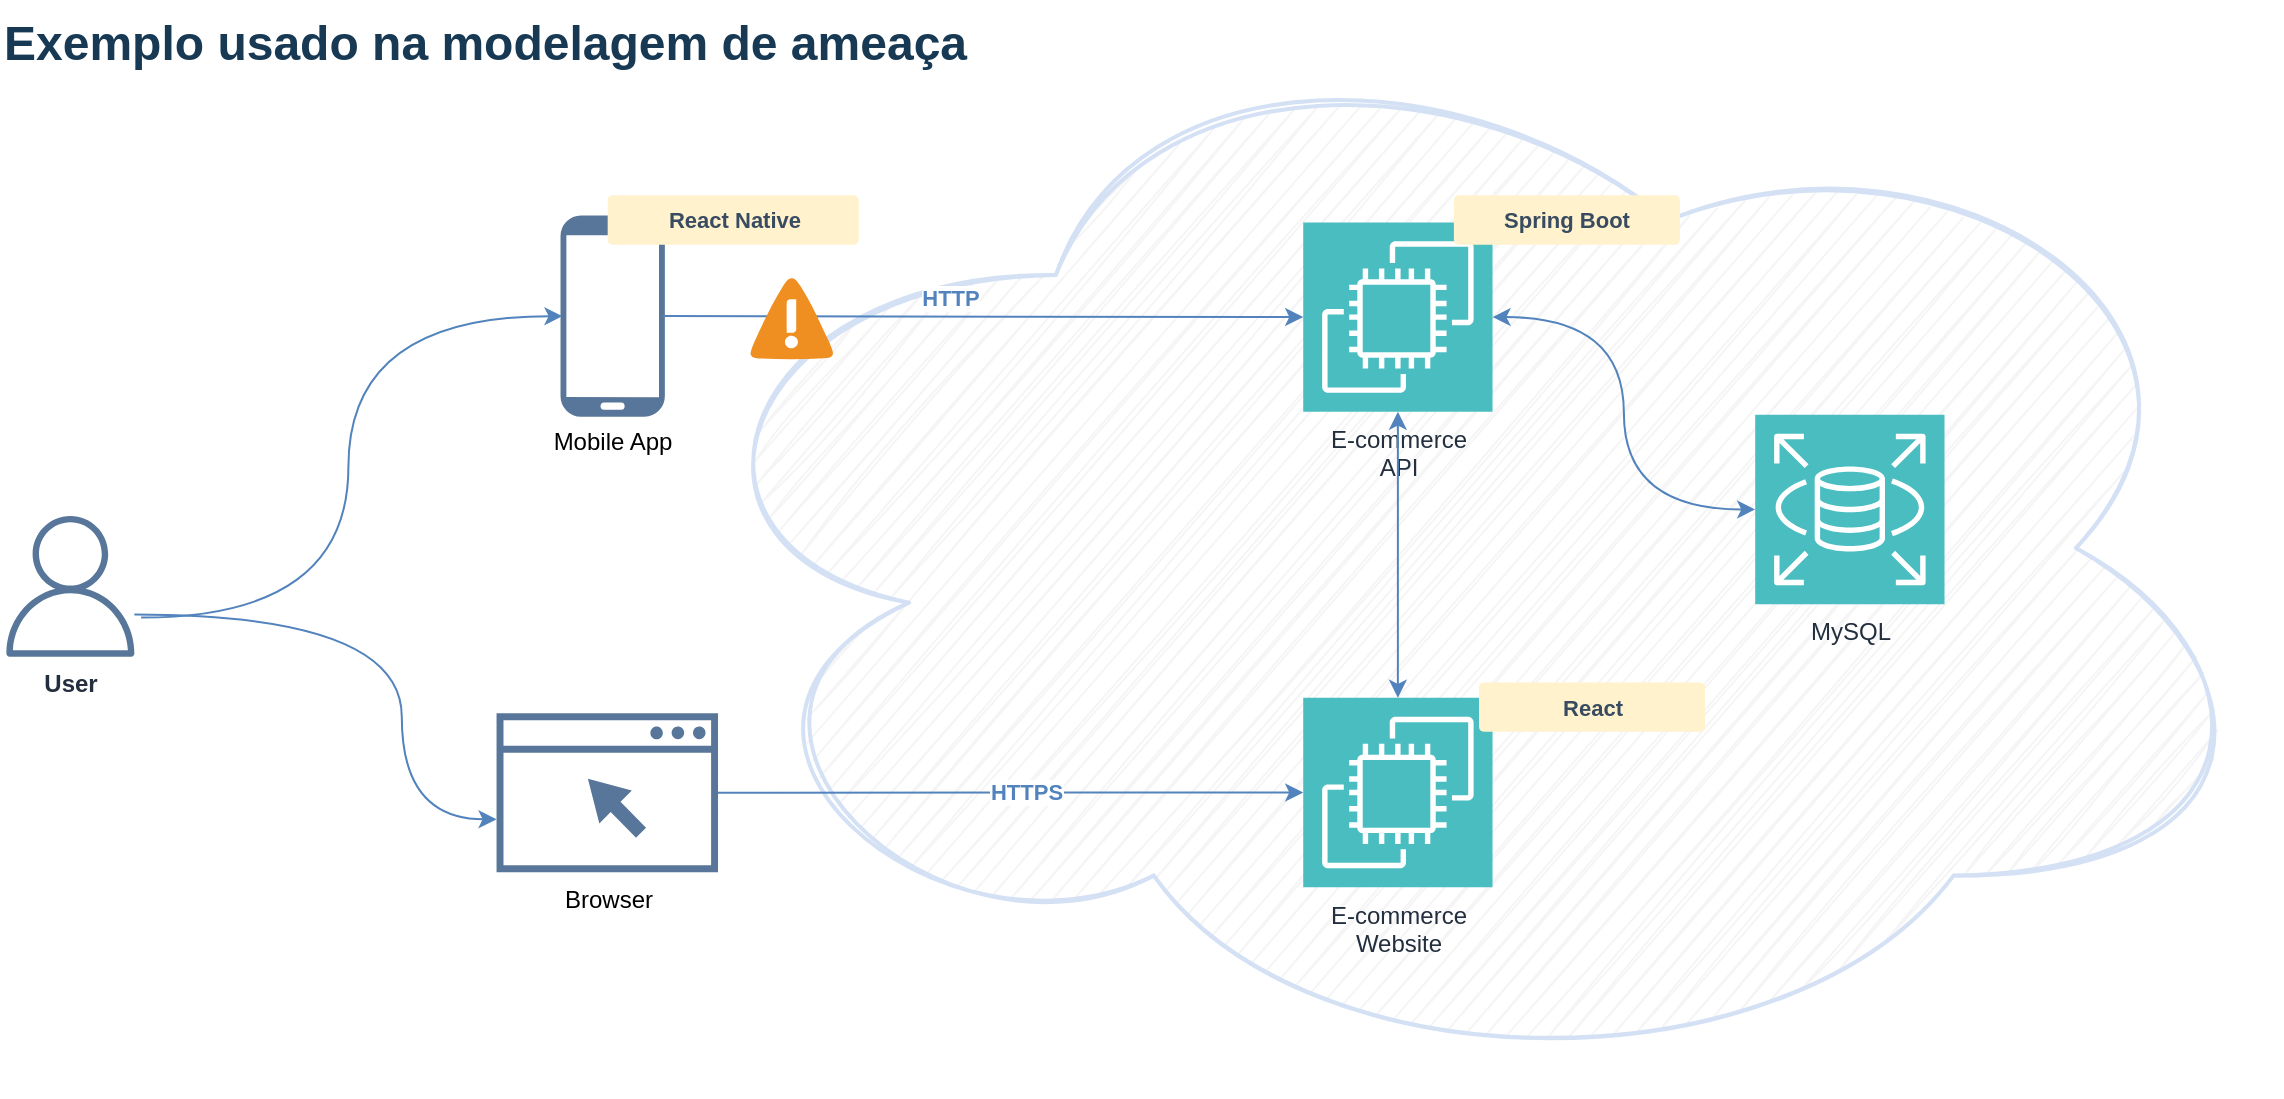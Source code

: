 <mxfile version="21.6.8" type="device" pages="2">
  <diagram name="simple-threat-modeling" id="lW88LHYSQc2RyAv99ytW">
    <mxGraphModel dx="1730" dy="1054" grid="1" gridSize="10" guides="1" tooltips="1" connect="1" arrows="1" fold="1" page="1" pageScale="1" pageWidth="827" pageHeight="1169" math="0" shadow="0">
      <root>
        <mxCell id="0" />
        <mxCell id="1" parent="0" />
        <mxCell id="RT4gFfPiR1vRvyQOU77k-19" value="" style="group" vertex="1" connectable="0" parent="1">
          <mxGeometry x="40" y="40" width="1140" height="546.01" as="geometry" />
        </mxCell>
        <mxCell id="5tXYEY_1x83hxL8RSo2W-6" value="" style="ellipse;shape=cloud;whiteSpace=wrap;html=1;align=center;strokeColor=#D4E1F5;strokeWidth=2;fillColor=#F5F5F5;fillStyle=hachure;sketch=1;curveFitting=1;jiggle=2;" parent="RT4gFfPiR1vRvyQOU77k-19" vertex="1">
          <mxGeometry x="323.921" width="816.079" height="546.01" as="geometry" />
        </mxCell>
        <mxCell id="WdER79h_5s54ptWynd8--1" value="&lt;b&gt;User&lt;/b&gt;" style="sketch=0;outlineConnect=0;fontColor=#232F3E;gradientColor=none;fillColor=#587699;strokeColor=none;dashed=0;verticalLabelPosition=bottom;verticalAlign=top;align=center;html=1;fontSize=12;fontStyle=0;aspect=fixed;pointerEvents=1;shape=mxgraph.aws4.user;" parent="RT4gFfPiR1vRvyQOU77k-19" vertex="1">
          <mxGeometry y="256.967" width="70.389" height="70.389" as="geometry" />
        </mxCell>
        <mxCell id="WdER79h_5s54ptWynd8--3" value="&lt;font color=&quot;#000000&quot;&gt;Mobile App&lt;/font&gt;" style="fontColor=#0066CC;verticalAlign=top;verticalLabelPosition=bottom;labelPosition=center;align=center;html=1;outlineConnect=0;fillColor=#587699;strokeColor=#587699;gradientColor=none;gradientDirection=north;strokeWidth=2;shape=mxgraph.networks.mobile;" parent="RT4gFfPiR1vRvyQOU77k-19" vertex="1">
          <mxGeometry x="281.233" y="107.747" width="50.22" height="98.658" as="geometry" />
        </mxCell>
        <mxCell id="WdER79h_5s54ptWynd8--11" style="edgeStyle=orthogonalEdgeStyle;rounded=0;orthogonalLoop=1;jettySize=auto;html=1;entryX=0;entryY=0.5;entryDx=0;entryDy=0;entryPerimeter=0;curved=1;exitX=1.053;exitY=0.722;exitDx=0;exitDy=0;exitPerimeter=0;strokeColor=#5283BC;" parent="RT4gFfPiR1vRvyQOU77k-19" source="WdER79h_5s54ptWynd8--1" target="WdER79h_5s54ptWynd8--3" edge="1">
          <mxGeometry relative="1" as="geometry" />
        </mxCell>
        <mxCell id="WdER79h_5s54ptWynd8--9" value="Browser" style="sketch=0;pointerEvents=1;shadow=0;dashed=0;html=1;strokeColor=none;fillColor=#587699;aspect=fixed;labelPosition=center;verticalLabelPosition=bottom;verticalAlign=top;align=center;outlineConnect=0;shape=mxgraph.vvd.web_browser;" parent="RT4gFfPiR1vRvyQOU77k-19" vertex="1">
          <mxGeometry x="248.276" y="355.625" width="110.741" height="79.491" as="geometry" />
        </mxCell>
        <mxCell id="WdER79h_5s54ptWynd8--12" style="edgeStyle=orthogonalEdgeStyle;rounded=0;orthogonalLoop=1;jettySize=auto;html=1;curved=1;strokeColor=#5283BC;" parent="RT4gFfPiR1vRvyQOU77k-19" source="WdER79h_5s54ptWynd8--1" target="WdER79h_5s54ptWynd8--9" edge="1">
          <mxGeometry relative="1" as="geometry">
            <mxPoint x="244.53" y="407.997" as="targetPoint" />
            <mxPoint x="66.221" y="293.964" as="sourcePoint" />
            <Array as="points">
              <mxPoint x="200.881" y="306.296" />
              <mxPoint x="200.881" y="408.653" />
            </Array>
          </mxGeometry>
        </mxCell>
        <mxCell id="WdER79h_5s54ptWynd8--14" value="E-commerce &lt;br&gt;API" style="sketch=0;points=[[0,0,0],[0.25,0,0],[0.5,0,0],[0.75,0,0],[1,0,0],[0,1,0],[0.25,1,0],[0.5,1,0],[0.75,1,0],[1,1,0],[0,0.25,0],[0,0.5,0],[0,0.75,0],[1,0.25,0],[1,0.5,0],[1,0.75,0]];outlineConnect=0;fontColor=#232F3E;gradientColor=#4ABDC1;gradientDirection=north;fillColor=#4ABDC1;strokeColor=#ffffff;dashed=0;verticalLabelPosition=bottom;verticalAlign=top;align=center;html=1;fontSize=12;fontStyle=0;aspect=fixed;shape=mxgraph.aws4.resourceIcon;resIcon=mxgraph.aws4.ec2;" parent="RT4gFfPiR1vRvyQOU77k-19" vertex="1">
          <mxGeometry x="651.608" y="110.213" width="94.661" height="94.661" as="geometry" />
        </mxCell>
        <mxCell id="WdER79h_5s54ptWynd8--16" style="edgeStyle=orthogonalEdgeStyle;rounded=0;orthogonalLoop=1;jettySize=auto;html=1;curved=1;strokeColor=#5283BC;" parent="RT4gFfPiR1vRvyQOU77k-19" source="WdER79h_5s54ptWynd8--3" target="WdER79h_5s54ptWynd8--14" edge="1">
          <mxGeometry relative="1" as="geometry" />
        </mxCell>
        <mxCell id="WdER79h_5s54ptWynd8--24" value="&lt;font color=&quot;#5283bc&quot;&gt;&lt;b&gt;HTTP&lt;/b&gt;&lt;/font&gt;" style="edgeLabel;html=1;align=center;verticalAlign=middle;resizable=0;points=[];" parent="WdER79h_5s54ptWynd8--16" vertex="1" connectable="0">
          <mxGeometry x="-0.109" y="9" relative="1" as="geometry">
            <mxPoint as="offset" />
          </mxGeometry>
        </mxCell>
        <mxCell id="WdER79h_5s54ptWynd8--15" value="&lt;font color=&quot;#384b61&quot;&gt;Spring Boot&lt;/font&gt;" style="dashed=0;html=1;fillColor=#FFF2CC;strokeColor=none;align=center;rounded=1;arcSize=10;fontColor=#3384FF;fontStyle=1;fontSize=11;shadow=0;fillStyle=auto;" parent="RT4gFfPiR1vRvyQOU77k-19" vertex="1">
          <mxGeometry x="726.938" y="96.648" width="112.996" height="24.664" as="geometry" />
        </mxCell>
        <mxCell id="WdER79h_5s54ptWynd8--21" style="edgeStyle=orthogonalEdgeStyle;rounded=0;orthogonalLoop=1;jettySize=auto;html=1;entryX=0;entryY=0.5;entryDx=0;entryDy=0;entryPerimeter=0;curved=1;exitX=1;exitY=0.5;exitDx=0;exitDy=0;exitPerimeter=0;strokeColor=#5283BC;startArrow=classic;startFill=1;" parent="RT4gFfPiR1vRvyQOU77k-19" source="WdER79h_5s54ptWynd8--14" target="5tXYEY_1x83hxL8RSo2W-4" edge="1">
          <mxGeometry relative="1" as="geometry">
            <mxPoint x="875.954" y="396.354" as="targetPoint" />
          </mxGeometry>
        </mxCell>
        <mxCell id="5tXYEY_1x83hxL8RSo2W-5" style="edgeStyle=orthogonalEdgeStyle;rounded=0;orthogonalLoop=1;jettySize=auto;html=1;strokeColor=#5283BC;startArrow=classic;startFill=1;" parent="RT4gFfPiR1vRvyQOU77k-19" source="WdER79h_5s54ptWynd8--17" target="WdER79h_5s54ptWynd8--14" edge="1">
          <mxGeometry relative="1" as="geometry" />
        </mxCell>
        <mxCell id="WdER79h_5s54ptWynd8--17" value="E-commerce &lt;br&gt;Website" style="sketch=0;points=[[0,0,0],[0.25,0,0],[0.5,0,0],[0.75,0,0],[1,0,0],[0,1,0],[0.25,1,0],[0.5,1,0],[0.75,1,0],[1,1,0],[0,0.25,0],[0,0.5,0],[0,0.75,0],[1,0.25,0],[1,0.5,0],[1,0.75,0]];outlineConnect=0;fontColor=#232F3E;gradientColor=#4ABDC1;gradientDirection=north;fillColor=#4abdc1;strokeColor=#ffffff;dashed=0;verticalLabelPosition=bottom;verticalAlign=top;align=center;html=1;fontSize=12;fontStyle=0;aspect=fixed;shape=mxgraph.aws4.resourceIcon;resIcon=mxgraph.aws4.ec2;" parent="RT4gFfPiR1vRvyQOU77k-19" vertex="1">
          <mxGeometry x="651.608" y="347.917" width="94.661" height="94.661" as="geometry" />
        </mxCell>
        <mxCell id="WdER79h_5s54ptWynd8--25" style="edgeStyle=orthogonalEdgeStyle;rounded=0;orthogonalLoop=1;jettySize=auto;html=1;curved=1;strokeColor=#5283BC;" parent="RT4gFfPiR1vRvyQOU77k-19" source="WdER79h_5s54ptWynd8--9" target="WdER79h_5s54ptWynd8--17" edge="1">
          <mxGeometry relative="1" as="geometry" />
        </mxCell>
        <mxCell id="WdER79h_5s54ptWynd8--26" value="&lt;font color=&quot;#5283bc&quot;&gt;&lt;b&gt;HTTPS&lt;/b&gt;&lt;/font&gt;" style="edgeLabel;html=1;align=center;verticalAlign=middle;resizable=0;points=[];" parent="WdER79h_5s54ptWynd8--25" vertex="1" connectable="0">
          <mxGeometry x="0.049" y="1" relative="1" as="geometry">
            <mxPoint as="offset" />
          </mxGeometry>
        </mxCell>
        <mxCell id="WdER79h_5s54ptWynd8--18" value="&lt;font color=&quot;#384b61&quot;&gt;React&lt;/font&gt;" style="dashed=0;html=1;fillColor=#FFF2CC;strokeColor=none;align=center;rounded=1;arcSize=10;fontColor=#3384FF;fontStyle=1;fontSize=11;shadow=0;fillStyle=auto;" parent="RT4gFfPiR1vRvyQOU77k-19" vertex="1">
          <mxGeometry x="739.493" y="340.21" width="112.996" height="24.664" as="geometry" />
        </mxCell>
        <mxCell id="5tXYEY_1x83hxL8RSo2W-4" value="MySQL" style="sketch=0;points=[[0,0,0],[0.25,0,0],[0.5,0,0],[0.75,0,0],[1,0,0],[0,1,0],[0.25,1,0],[0.5,1,0],[0.75,1,0],[1,1,0],[0,0.25,0],[0,0.5,0],[0,0.75,0],[1,0.25,0],[1,0.5,0],[1,0.75,0]];outlineConnect=0;fontColor=#232F3E;gradientColor=#4abdc1;gradientDirection=north;fillColor=#4abdc1;strokeColor=#ffffff;dashed=0;verticalLabelPosition=bottom;verticalAlign=top;align=center;html=1;fontSize=12;fontStyle=0;aspect=fixed;shape=mxgraph.aws4.resourceIcon;resIcon=mxgraph.aws4.rds;" parent="RT4gFfPiR1vRvyQOU77k-19" vertex="1">
          <mxGeometry x="877.599" y="206.405" width="94.661" height="94.661" as="geometry" />
        </mxCell>
        <mxCell id="RT4gFfPiR1vRvyQOU77k-5" value="&lt;font color=&quot;#384b61&quot;&gt;React Native&lt;/font&gt;" style="dashed=0;html=1;fillColor=#FFF2CC;strokeColor=none;align=center;rounded=1;arcSize=10;fontColor=#3384FF;fontStyle=1;fontSize=11;shadow=0;fillStyle=auto;" vertex="1" parent="RT4gFfPiR1vRvyQOU77k-19">
          <mxGeometry x="303.833" y="96.648" width="125.551" height="24.664" as="geometry" />
        </mxCell>
        <mxCell id="RT4gFfPiR1vRvyQOU77k-15" value="" style="shadow=0;dashed=0;html=1;strokeColor=none;fillColor=#4495D1;labelPosition=center;verticalLabelPosition=bottom;verticalAlign=top;align=center;outlineConnect=0;shape=mxgraph.veeam.2d.alert;" vertex="1" parent="RT4gFfPiR1vRvyQOU77k-19">
          <mxGeometry x="375.145" y="137.837" width="41.683" height="40.943" as="geometry" />
        </mxCell>
        <mxCell id="EXUOJWtWbif2DCc4qpPa-1" value="&lt;b style=&quot;font-weight:normal;&quot; id=&quot;docs-internal-guid-ee47c32d-7fff-3b02-9285-0a3521859588&quot;&gt;&lt;p dir=&quot;ltr&quot; style=&quot;line-height:1.2;margin-top:0pt;margin-bottom:0pt;&quot;&gt;&lt;/p&gt;&lt;/b&gt;&lt;font face=&quot;Nunito, sans-serif&quot; color=&quot;#173953&quot;&gt;&lt;span style=&quot;font-size: 24px;&quot;&gt;&lt;b&gt;Exemplo usado na modelagem de ameaça&lt;/b&gt;&lt;/span&gt;&lt;/font&gt;" style="text;whiteSpace=wrap;html=1;" vertex="1" parent="RT4gFfPiR1vRvyQOU77k-19">
          <mxGeometry width="490" height="40" as="geometry" />
        </mxCell>
      </root>
    </mxGraphModel>
  </diagram>
  <diagram id="f6v3n4ac9hhpYFtbnePd" name="aws-enviroment-patterns">
    <mxGraphModel dx="1977" dy="1204" grid="1" gridSize="10" guides="1" tooltips="1" connect="1" arrows="1" fold="1" page="1" pageScale="1" pageWidth="827" pageHeight="1169" math="0" shadow="0">
      <root>
        <mxCell id="0" />
        <mxCell id="1" parent="0" />
        <mxCell id="xT3cx_YLARcE6HXCoQC6-122" value="" style="group" vertex="1" connectable="0" parent="1">
          <mxGeometry x="40" y="113" width="1168" height="385" as="geometry" />
        </mxCell>
        <mxCell id="xT3cx_YLARcE6HXCoQC6-1" value="AWS Cloud" style="points=[[0,0],[0.25,0],[0.5,0],[0.75,0],[1,0],[1,0.25],[1,0.5],[1,0.75],[1,1],[0.75,1],[0.5,1],[0.25,1],[0,1],[0,0.75],[0,0.5],[0,0.25]];outlineConnect=0;gradientColor=none;html=1;whiteSpace=wrap;fontSize=12;fontStyle=0;container=1;pointerEvents=0;collapsible=0;recursiveResize=0;shape=mxgraph.aws4.group;grIcon=mxgraph.aws4.group_aws_cloud_alt;strokeColor=#232F3E;fillColor=none;verticalAlign=top;align=left;spacingLeft=30;fontColor=#232F3E;dashed=0;" vertex="1" parent="xT3cx_YLARcE6HXCoQC6-122">
          <mxGeometry width="950" height="290" as="geometry" />
        </mxCell>
        <mxCell id="xT3cx_YLARcE6HXCoQC6-2" value="Production Account" style="points=[[0,0],[0.25,0],[0.5,0],[0.75,0],[1,0],[1,0.25],[1,0.5],[1,0.75],[1,1],[0.75,1],[0.5,1],[0.25,1],[0,1],[0,0.75],[0,0.5],[0,0.25]];outlineConnect=0;gradientColor=none;html=1;whiteSpace=wrap;fontSize=12;fontStyle=0;container=1;pointerEvents=0;collapsible=0;recursiveResize=0;shape=mxgraph.aws4.group;grIcon=mxgraph.aws4.group_account;strokeColor=#CD2264;fillColor=none;verticalAlign=top;align=left;spacingLeft=30;fontColor=#CD2264;dashed=0;" vertex="1" parent="xT3cx_YLARcE6HXCoQC6-1">
          <mxGeometry x="710" y="37" width="195" height="190" as="geometry" />
        </mxCell>
        <mxCell id="xT3cx_YLARcE6HXCoQC6-3" value="&lt;font style=&quot;&quot; color=&quot;#006633&quot;&gt;PROD&lt;/font&gt;" style="points=[[0,0],[0.25,0],[0.5,0],[0.75,0],[1,0],[1,0.25],[1,0.5],[1,0.75],[1,1],[0.75,1],[0.5,1],[0.25,1],[0,1],[0,0.75],[0,0.5],[0,0.25]];outlineConnect=0;gradientColor=none;html=1;whiteSpace=wrap;fontSize=12;fontStyle=0;container=1;pointerEvents=0;collapsible=0;recursiveResize=0;shape=mxgraph.aws4.group;grIcon=mxgraph.aws4.group_vpc;strokeColor=#248814;fillColor=none;verticalAlign=top;align=left;spacingLeft=30;fontColor=#AAB7B8;dashed=0;" vertex="1" parent="xT3cx_YLARcE6HXCoQC6-2">
          <mxGeometry x="32.5" y="40" width="130" height="130" as="geometry" />
        </mxCell>
        <mxCell id="xT3cx_YLARcE6HXCoQC6-4" value="" style="sketch=0;points=[[0,0,0],[0.25,0,0],[0.5,0,0],[0.75,0,0],[1,0,0],[0,1,0],[0.25,1,0],[0.5,1,0],[0.75,1,0],[1,1,0],[0,0.25,0],[0,0.5,0],[0,0.75,0],[1,0.25,0],[1,0.5,0],[1,0.75,0]];outlineConnect=0;fontColor=#232F3E;gradientColor=#F78E04;gradientDirection=north;fillColor=#D05C17;strokeColor=#ffffff;dashed=0;verticalLabelPosition=bottom;verticalAlign=top;align=center;html=1;fontSize=12;fontStyle=0;aspect=fixed;shape=mxgraph.aws4.resourceIcon;resIcon=mxgraph.aws4.ec2;" vertex="1" parent="xT3cx_YLARcE6HXCoQC6-3">
          <mxGeometry x="44" y="40" width="42" height="42" as="geometry" />
        </mxCell>
        <mxCell id="xT3cx_YLARcE6HXCoQC6-5" value="" style="sketch=0;points=[[0,0,0],[0.25,0,0],[0.5,0,0],[0.75,0,0],[1,0,0],[0,1,0],[0.25,1,0],[0.5,1,0],[0.75,1,0],[1,1,0],[0,0.25,0],[0,0.5,0],[0,0.75,0],[1,0.25,0],[1,0.5,0],[1,0.75,0]];outlineConnect=0;fontColor=#232F3E;gradientColor=#F78E04;gradientDirection=north;fillColor=#D05C17;strokeColor=#ffffff;dashed=0;verticalLabelPosition=bottom;verticalAlign=top;align=center;html=1;fontSize=12;fontStyle=0;aspect=fixed;shape=mxgraph.aws4.resourceIcon;resIcon=mxgraph.aws4.ec2;" vertex="1" parent="xT3cx_YLARcE6HXCoQC6-3">
          <mxGeometry x="80" y="68" width="42" height="42" as="geometry" />
        </mxCell>
        <mxCell id="xT3cx_YLARcE6HXCoQC6-6" value="" style="sketch=0;points=[[0,0,0],[0.25,0,0],[0.5,0,0],[0.75,0,0],[1,0,0],[0,1,0],[0.25,1,0],[0.5,1,0],[0.75,1,0],[1,1,0],[0,0.25,0],[0,0.5,0],[0,0.75,0],[1,0.25,0],[1,0.5,0],[1,0.75,0]];outlineConnect=0;fontColor=#232F3E;gradientColor=#F78E04;gradientDirection=north;fillColor=#D05C17;strokeColor=#ffffff;dashed=0;verticalLabelPosition=bottom;verticalAlign=top;align=center;html=1;fontSize=12;fontStyle=0;aspect=fixed;shape=mxgraph.aws4.resourceIcon;resIcon=mxgraph.aws4.ec2;" vertex="1" parent="xT3cx_YLARcE6HXCoQC6-3">
          <mxGeometry x="10" y="68" width="42" height="42" as="geometry" />
        </mxCell>
        <mxCell id="xT3cx_YLARcE6HXCoQC6-73" value="Staging Account" style="points=[[0,0],[0.25,0],[0.5,0],[0.75,0],[1,0],[1,0.25],[1,0.5],[1,0.75],[1,1],[0.75,1],[0.5,1],[0.25,1],[0,1],[0,0.75],[0,0.5],[0,0.25]];outlineConnect=0;gradientColor=none;html=1;whiteSpace=wrap;fontSize=12;fontStyle=0;container=1;pointerEvents=0;collapsible=0;recursiveResize=0;shape=mxgraph.aws4.group;grIcon=mxgraph.aws4.group_account;strokeColor=#CD2264;fillColor=none;verticalAlign=top;align=left;spacingLeft=30;fontColor=#CD2264;dashed=0;" vertex="1" parent="xT3cx_YLARcE6HXCoQC6-1">
          <mxGeometry x="487" y="40" width="195" height="190" as="geometry" />
        </mxCell>
        <mxCell id="xT3cx_YLARcE6HXCoQC6-74" value="&lt;font style=&quot;&quot; color=&quot;#006633&quot;&gt;STAGE&lt;/font&gt;" style="points=[[0,0],[0.25,0],[0.5,0],[0.75,0],[1,0],[1,0.25],[1,0.5],[1,0.75],[1,1],[0.75,1],[0.5,1],[0.25,1],[0,1],[0,0.75],[0,0.5],[0,0.25]];outlineConnect=0;gradientColor=none;html=1;whiteSpace=wrap;fontSize=12;fontStyle=0;container=1;pointerEvents=0;collapsible=0;recursiveResize=0;shape=mxgraph.aws4.group;grIcon=mxgraph.aws4.group_vpc;strokeColor=#248814;fillColor=none;verticalAlign=top;align=left;spacingLeft=30;fontColor=#AAB7B8;dashed=0;" vertex="1" parent="xT3cx_YLARcE6HXCoQC6-73">
          <mxGeometry x="32.5" y="40" width="130" height="130" as="geometry" />
        </mxCell>
        <mxCell id="xT3cx_YLARcE6HXCoQC6-75" value="" style="sketch=0;points=[[0,0,0],[0.25,0,0],[0.5,0,0],[0.75,0,0],[1,0,0],[0,1,0],[0.25,1,0],[0.5,1,0],[0.75,1,0],[1,1,0],[0,0.25,0],[0,0.5,0],[0,0.75,0],[1,0.25,0],[1,0.5,0],[1,0.75,0]];outlineConnect=0;fontColor=#232F3E;gradientColor=#F78E04;gradientDirection=north;fillColor=#D05C17;strokeColor=#ffffff;dashed=0;verticalLabelPosition=bottom;verticalAlign=top;align=center;html=1;fontSize=12;fontStyle=0;aspect=fixed;shape=mxgraph.aws4.resourceIcon;resIcon=mxgraph.aws4.ec2;" vertex="1" parent="xT3cx_YLARcE6HXCoQC6-74">
          <mxGeometry x="44" y="40" width="42" height="42" as="geometry" />
        </mxCell>
        <mxCell id="xT3cx_YLARcE6HXCoQC6-76" value="" style="sketch=0;points=[[0,0,0],[0.25,0,0],[0.5,0,0],[0.75,0,0],[1,0,0],[0,1,0],[0.25,1,0],[0.5,1,0],[0.75,1,0],[1,1,0],[0,0.25,0],[0,0.5,0],[0,0.75,0],[1,0.25,0],[1,0.5,0],[1,0.75,0]];outlineConnect=0;fontColor=#232F3E;gradientColor=#F78E04;gradientDirection=north;fillColor=#D05C17;strokeColor=#ffffff;dashed=0;verticalLabelPosition=bottom;verticalAlign=top;align=center;html=1;fontSize=12;fontStyle=0;aspect=fixed;shape=mxgraph.aws4.resourceIcon;resIcon=mxgraph.aws4.ec2;" vertex="1" parent="xT3cx_YLARcE6HXCoQC6-74">
          <mxGeometry x="80" y="68" width="42" height="42" as="geometry" />
        </mxCell>
        <mxCell id="xT3cx_YLARcE6HXCoQC6-77" value="" style="sketch=0;points=[[0,0,0],[0.25,0,0],[0.5,0,0],[0.75,0,0],[1,0,0],[0,1,0],[0.25,1,0],[0.5,1,0],[0.75,1,0],[1,1,0],[0,0.25,0],[0,0.5,0],[0,0.75,0],[1,0.25,0],[1,0.5,0],[1,0.75,0]];outlineConnect=0;fontColor=#232F3E;gradientColor=#F78E04;gradientDirection=north;fillColor=#D05C17;strokeColor=#ffffff;dashed=0;verticalLabelPosition=bottom;verticalAlign=top;align=center;html=1;fontSize=12;fontStyle=0;aspect=fixed;shape=mxgraph.aws4.resourceIcon;resIcon=mxgraph.aws4.ec2;" vertex="1" parent="xT3cx_YLARcE6HXCoQC6-74">
          <mxGeometry x="10" y="68" width="42" height="42" as="geometry" />
        </mxCell>
        <mxCell id="xT3cx_YLARcE6HXCoQC6-78" value="Testing Account" style="points=[[0,0],[0.25,0],[0.5,0],[0.75,0],[1,0],[1,0.25],[1,0.5],[1,0.75],[1,1],[0.75,1],[0.5,1],[0.25,1],[0,1],[0,0.75],[0,0.5],[0,0.25]];outlineConnect=0;gradientColor=none;html=1;whiteSpace=wrap;fontSize=12;fontStyle=0;container=1;pointerEvents=0;collapsible=0;recursiveResize=0;shape=mxgraph.aws4.group;grIcon=mxgraph.aws4.group_account;strokeColor=#CD2264;fillColor=none;verticalAlign=top;align=left;spacingLeft=30;fontColor=#CD2264;dashed=0;" vertex="1" parent="xT3cx_YLARcE6HXCoQC6-1">
          <mxGeometry x="263" y="40" width="195" height="190" as="geometry" />
        </mxCell>
        <mxCell id="xT3cx_YLARcE6HXCoQC6-79" value="&lt;font style=&quot;&quot; color=&quot;#006633&quot;&gt;TEST&lt;/font&gt;" style="points=[[0,0],[0.25,0],[0.5,0],[0.75,0],[1,0],[1,0.25],[1,0.5],[1,0.75],[1,1],[0.75,1],[0.5,1],[0.25,1],[0,1],[0,0.75],[0,0.5],[0,0.25]];outlineConnect=0;gradientColor=none;html=1;whiteSpace=wrap;fontSize=12;fontStyle=0;container=1;pointerEvents=0;collapsible=0;recursiveResize=0;shape=mxgraph.aws4.group;grIcon=mxgraph.aws4.group_vpc;strokeColor=#248814;fillColor=none;verticalAlign=top;align=left;spacingLeft=30;fontColor=#AAB7B8;dashed=0;" vertex="1" parent="xT3cx_YLARcE6HXCoQC6-78">
          <mxGeometry x="32.5" y="40" width="130" height="130" as="geometry" />
        </mxCell>
        <mxCell id="xT3cx_YLARcE6HXCoQC6-80" value="" style="sketch=0;points=[[0,0,0],[0.25,0,0],[0.5,0,0],[0.75,0,0],[1,0,0],[0,1,0],[0.25,1,0],[0.5,1,0],[0.75,1,0],[1,1,0],[0,0.25,0],[0,0.5,0],[0,0.75,0],[1,0.25,0],[1,0.5,0],[1,0.75,0]];outlineConnect=0;fontColor=#232F3E;gradientColor=#F78E04;gradientDirection=north;fillColor=#D05C17;strokeColor=#ffffff;dashed=0;verticalLabelPosition=bottom;verticalAlign=top;align=center;html=1;fontSize=12;fontStyle=0;aspect=fixed;shape=mxgraph.aws4.resourceIcon;resIcon=mxgraph.aws4.ec2;" vertex="1" parent="xT3cx_YLARcE6HXCoQC6-79">
          <mxGeometry x="44" y="40" width="42" height="42" as="geometry" />
        </mxCell>
        <mxCell id="xT3cx_YLARcE6HXCoQC6-81" value="" style="sketch=0;points=[[0,0,0],[0.25,0,0],[0.5,0,0],[0.75,0,0],[1,0,0],[0,1,0],[0.25,1,0],[0.5,1,0],[0.75,1,0],[1,1,0],[0,0.25,0],[0,0.5,0],[0,0.75,0],[1,0.25,0],[1,0.5,0],[1,0.75,0]];outlineConnect=0;fontColor=#232F3E;gradientColor=#F78E04;gradientDirection=north;fillColor=#D05C17;strokeColor=#ffffff;dashed=0;verticalLabelPosition=bottom;verticalAlign=top;align=center;html=1;fontSize=12;fontStyle=0;aspect=fixed;shape=mxgraph.aws4.resourceIcon;resIcon=mxgraph.aws4.ec2;" vertex="1" parent="xT3cx_YLARcE6HXCoQC6-79">
          <mxGeometry x="80" y="68" width="42" height="42" as="geometry" />
        </mxCell>
        <mxCell id="xT3cx_YLARcE6HXCoQC6-82" value="" style="sketch=0;points=[[0,0,0],[0.25,0,0],[0.5,0,0],[0.75,0,0],[1,0,0],[0,1,0],[0.25,1,0],[0.5,1,0],[0.75,1,0],[1,1,0],[0,0.25,0],[0,0.5,0],[0,0.75,0],[1,0.25,0],[1,0.5,0],[1,0.75,0]];outlineConnect=0;fontColor=#232F3E;gradientColor=#F78E04;gradientDirection=north;fillColor=#D05C17;strokeColor=#ffffff;dashed=0;verticalLabelPosition=bottom;verticalAlign=top;align=center;html=1;fontSize=12;fontStyle=0;aspect=fixed;shape=mxgraph.aws4.resourceIcon;resIcon=mxgraph.aws4.ec2;" vertex="1" parent="xT3cx_YLARcE6HXCoQC6-79">
          <mxGeometry x="10" y="68" width="42" height="42" as="geometry" />
        </mxCell>
        <mxCell id="xT3cx_YLARcE6HXCoQC6-31" value="" style="group" vertex="1" connectable="0" parent="xT3cx_YLARcE6HXCoQC6-1">
          <mxGeometry x="885" y="112" width="40" height="40" as="geometry" />
        </mxCell>
        <mxCell id="xT3cx_YLARcE6HXCoQC6-30" value="" style="ellipse;whiteSpace=wrap;html=1;aspect=fixed;strokeColor=none;" vertex="1" parent="xT3cx_YLARcE6HXCoQC6-31">
          <mxGeometry width="40" height="40" as="geometry" />
        </mxCell>
        <mxCell id="xT3cx_YLARcE6HXCoQC6-27" value="" style="sketch=0;outlineConnect=0;fontColor=#232F3E;gradientColor=none;fillColor=#BF0816;strokeColor=none;dashed=0;verticalLabelPosition=bottom;verticalAlign=top;align=center;html=1;fontSize=12;fontStyle=0;aspect=fixed;pointerEvents=1;shape=mxgraph.aws4.network_firewall_endpoints;" vertex="1" parent="xT3cx_YLARcE6HXCoQC6-31">
          <mxGeometry x="1" y="1" width="38" height="38" as="geometry" />
        </mxCell>
        <mxCell id="xT3cx_YLARcE6HXCoQC6-83" value="Development Account" style="points=[[0,0],[0.25,0],[0.5,0],[0.75,0],[1,0],[1,0.25],[1,0.5],[1,0.75],[1,1],[0.75,1],[0.5,1],[0.25,1],[0,1],[0,0.75],[0,0.5],[0,0.25]];outlineConnect=0;gradientColor=none;html=1;whiteSpace=wrap;fontSize=12;fontStyle=0;container=1;pointerEvents=0;collapsible=0;recursiveResize=0;shape=mxgraph.aws4.group;grIcon=mxgraph.aws4.group_account;strokeColor=#CD2264;fillColor=none;verticalAlign=top;align=left;spacingLeft=30;fontColor=#CD2264;dashed=0;" vertex="1" parent="xT3cx_YLARcE6HXCoQC6-1">
          <mxGeometry x="40" y="40" width="195" height="190" as="geometry" />
        </mxCell>
        <mxCell id="xT3cx_YLARcE6HXCoQC6-84" value="&lt;font style=&quot;&quot; color=&quot;#006633&quot;&gt;DEV&lt;/font&gt;" style="points=[[0,0],[0.25,0],[0.5,0],[0.75,0],[1,0],[1,0.25],[1,0.5],[1,0.75],[1,1],[0.75,1],[0.5,1],[0.25,1],[0,1],[0,0.75],[0,0.5],[0,0.25]];outlineConnect=0;gradientColor=none;html=1;whiteSpace=wrap;fontSize=12;fontStyle=0;container=1;pointerEvents=0;collapsible=0;recursiveResize=0;shape=mxgraph.aws4.group;grIcon=mxgraph.aws4.group_vpc;strokeColor=#248814;fillColor=none;verticalAlign=top;align=left;spacingLeft=30;fontColor=#AAB7B8;dashed=0;" vertex="1" parent="xT3cx_YLARcE6HXCoQC6-83">
          <mxGeometry x="32.5" y="40" width="130" height="130" as="geometry" />
        </mxCell>
        <mxCell id="xT3cx_YLARcE6HXCoQC6-85" value="" style="sketch=0;points=[[0,0,0],[0.25,0,0],[0.5,0,0],[0.75,0,0],[1,0,0],[0,1,0],[0.25,1,0],[0.5,1,0],[0.75,1,0],[1,1,0],[0,0.25,0],[0,0.5,0],[0,0.75,0],[1,0.25,0],[1,0.5,0],[1,0.75,0]];outlineConnect=0;fontColor=#232F3E;gradientColor=#F78E04;gradientDirection=north;fillColor=#D05C17;strokeColor=#ffffff;dashed=0;verticalLabelPosition=bottom;verticalAlign=top;align=center;html=1;fontSize=12;fontStyle=0;aspect=fixed;shape=mxgraph.aws4.resourceIcon;resIcon=mxgraph.aws4.ec2;" vertex="1" parent="xT3cx_YLARcE6HXCoQC6-84">
          <mxGeometry x="44" y="40" width="42" height="42" as="geometry" />
        </mxCell>
        <mxCell id="xT3cx_YLARcE6HXCoQC6-86" value="" style="sketch=0;points=[[0,0,0],[0.25,0,0],[0.5,0,0],[0.75,0,0],[1,0,0],[0,1,0],[0.25,1,0],[0.5,1,0],[0.75,1,0],[1,1,0],[0,0.25,0],[0,0.5,0],[0,0.75,0],[1,0.25,0],[1,0.5,0],[1,0.75,0]];outlineConnect=0;fontColor=#232F3E;gradientColor=#F78E04;gradientDirection=north;fillColor=#D05C17;strokeColor=#ffffff;dashed=0;verticalLabelPosition=bottom;verticalAlign=top;align=center;html=1;fontSize=12;fontStyle=0;aspect=fixed;shape=mxgraph.aws4.resourceIcon;resIcon=mxgraph.aws4.ec2;" vertex="1" parent="xT3cx_YLARcE6HXCoQC6-84">
          <mxGeometry x="80" y="68" width="42" height="42" as="geometry" />
        </mxCell>
        <mxCell id="xT3cx_YLARcE6HXCoQC6-87" value="" style="sketch=0;points=[[0,0,0],[0.25,0,0],[0.5,0,0],[0.75,0,0],[1,0,0],[0,1,0],[0.25,1,0],[0.5,1,0],[0.75,1,0],[1,1,0],[0,0.25,0],[0,0.5,0],[0,0.75,0],[1,0.25,0],[1,0.5,0],[1,0.75,0]];outlineConnect=0;fontColor=#232F3E;gradientColor=#F78E04;gradientDirection=north;fillColor=#D05C17;strokeColor=#ffffff;dashed=0;verticalLabelPosition=bottom;verticalAlign=top;align=center;html=1;fontSize=12;fontStyle=0;aspect=fixed;shape=mxgraph.aws4.resourceIcon;resIcon=mxgraph.aws4.ec2;" vertex="1" parent="xT3cx_YLARcE6HXCoQC6-84">
          <mxGeometry x="10" y="68" width="42" height="42" as="geometry" />
        </mxCell>
        <mxCell id="xT3cx_YLARcE6HXCoQC6-98" value="" style="group" vertex="1" connectable="0" parent="xT3cx_YLARcE6HXCoQC6-1">
          <mxGeometry x="569" y="207" width="40" height="40" as="geometry" />
        </mxCell>
        <mxCell id="xT3cx_YLARcE6HXCoQC6-99" value="" style="ellipse;whiteSpace=wrap;html=1;aspect=fixed;strokeColor=none;" vertex="1" parent="xT3cx_YLARcE6HXCoQC6-98">
          <mxGeometry width="40" height="40" as="geometry" />
        </mxCell>
        <mxCell id="xT3cx_YLARcE6HXCoQC6-100" value="" style="sketch=0;outlineConnect=0;fontColor=#232F3E;gradientColor=none;fillColor=#BF0816;strokeColor=none;dashed=0;verticalLabelPosition=bottom;verticalAlign=top;align=center;html=1;fontSize=12;fontStyle=0;aspect=fixed;pointerEvents=1;shape=mxgraph.aws4.addon;" vertex="1" parent="xT3cx_YLARcE6HXCoQC6-98">
          <mxGeometry x="0.5" y="10" width="39" height="20" as="geometry" />
        </mxCell>
        <mxCell id="xT3cx_YLARcE6HXCoQC6-106" value="" style="group" vertex="1" connectable="0" parent="xT3cx_YLARcE6HXCoQC6-1">
          <mxGeometry x="119" y="207" width="40" height="40" as="geometry" />
        </mxCell>
        <mxCell id="xT3cx_YLARcE6HXCoQC6-107" value="" style="ellipse;whiteSpace=wrap;html=1;aspect=fixed;strokeColor=none;" vertex="1" parent="xT3cx_YLARcE6HXCoQC6-106">
          <mxGeometry width="40" height="40" as="geometry" />
        </mxCell>
        <mxCell id="xT3cx_YLARcE6HXCoQC6-108" value="" style="sketch=0;outlineConnect=0;fontColor=#232F3E;gradientColor=none;fillColor=#BF0816;strokeColor=none;dashed=0;verticalLabelPosition=bottom;verticalAlign=top;align=center;html=1;fontSize=12;fontStyle=0;aspect=fixed;pointerEvents=1;shape=mxgraph.aws4.addon;" vertex="1" parent="xT3cx_YLARcE6HXCoQC6-106">
          <mxGeometry x="0.5" y="10" width="39" height="20" as="geometry" />
        </mxCell>
        <mxCell id="xT3cx_YLARcE6HXCoQC6-112" value="" style="ellipse;whiteSpace=wrap;html=1;aspect=fixed;strokeColor=none;" vertex="1" parent="xT3cx_YLARcE6HXCoQC6-1">
          <mxGeometry x="796" y="207" width="40" height="40" as="geometry" />
        </mxCell>
        <mxCell id="xT3cx_YLARcE6HXCoQC6-113" value="" style="sketch=0;outlineConnect=0;fontColor=#232F3E;gradientColor=none;fillColor=#BF0816;strokeColor=none;dashed=0;verticalLabelPosition=bottom;verticalAlign=top;align=center;html=1;fontSize=12;fontStyle=0;aspect=fixed;pointerEvents=1;shape=mxgraph.aws4.temporary_security_credential;" vertex="1" parent="xT3cx_YLARcE6HXCoQC6-1">
          <mxGeometry x="796.5" y="217" width="39" height="20" as="geometry" />
        </mxCell>
        <mxCell id="xT3cx_YLARcE6HXCoQC6-40" value="" style="group" vertex="1" connectable="0" parent="xT3cx_YLARcE6HXCoQC6-1">
          <mxGeometry x="344" y="207" width="40" height="40" as="geometry" />
        </mxCell>
        <mxCell id="xT3cx_YLARcE6HXCoQC6-36" value="" style="ellipse;whiteSpace=wrap;html=1;aspect=fixed;strokeColor=none;" vertex="1" parent="xT3cx_YLARcE6HXCoQC6-40">
          <mxGeometry width="40" height="40" as="geometry" />
        </mxCell>
        <mxCell id="xT3cx_YLARcE6HXCoQC6-37" value="" style="sketch=0;outlineConnect=0;fontColor=#232F3E;gradientColor=none;fillColor=#BF0816;strokeColor=none;dashed=0;verticalLabelPosition=bottom;verticalAlign=top;align=center;html=1;fontSize=12;fontStyle=0;aspect=fixed;pointerEvents=1;shape=mxgraph.aws4.addon;" vertex="1" parent="xT3cx_YLARcE6HXCoQC6-40">
          <mxGeometry x="0.5" y="10" width="39" height="20" as="geometry" />
        </mxCell>
        <mxCell id="xT3cx_YLARcE6HXCoQC6-41" style="edgeStyle=orthogonalEdgeStyle;rounded=0;orthogonalLoop=1;jettySize=auto;html=1;strokeColor=#808080;endArrow=classic;endFill=1;" edge="1" parent="xT3cx_YLARcE6HXCoQC6-122" source="xT3cx_YLARcE6HXCoQC6-25" target="xT3cx_YLARcE6HXCoQC6-37">
          <mxGeometry relative="1" as="geometry" />
        </mxCell>
        <mxCell id="xT3cx_YLARcE6HXCoQC6-25" value="Testadores" style="outlineConnect=0;fontColor=#232F3E;gradientColor=none;fillColor=#232F3D;strokeColor=none;dashed=0;verticalLabelPosition=bottom;verticalAlign=top;align=center;html=1;fontSize=12;fontStyle=0;aspect=fixed;pointerEvents=1;shape=mxgraph.aws4.users;strokeWidth=1;shadow=0;" vertex="1" parent="xT3cx_YLARcE6HXCoQC6-122">
          <mxGeometry x="325" y="307" width="78" height="78" as="geometry" />
        </mxCell>
        <mxCell id="xT3cx_YLARcE6HXCoQC6-42" style="edgeStyle=orthogonalEdgeStyle;rounded=0;orthogonalLoop=1;jettySize=auto;html=1;strokeColor=#808080;" edge="1" parent="xT3cx_YLARcE6HXCoQC6-122" source="xT3cx_YLARcE6HXCoQC6-26" target="xT3cx_YLARcE6HXCoQC6-27">
          <mxGeometry relative="1" as="geometry" />
        </mxCell>
        <mxCell id="xT3cx_YLARcE6HXCoQC6-26" value="Clientes" style="outlineConnect=0;fontColor=#232F3E;gradientColor=none;fillColor=#232F3D;strokeColor=none;dashed=0;verticalLabelPosition=bottom;verticalAlign=top;align=center;html=1;fontSize=12;fontStyle=0;aspect=fixed;pointerEvents=1;shape=mxgraph.aws4.users;strokeWidth=1;shadow=0;" vertex="1" parent="xT3cx_YLARcE6HXCoQC6-122">
          <mxGeometry x="1090" y="93" width="78" height="78" as="geometry" />
        </mxCell>
        <mxCell id="xT3cx_YLARcE6HXCoQC6-101" style="edgeStyle=orthogonalEdgeStyle;rounded=0;orthogonalLoop=1;jettySize=auto;html=1;strokeColor=#808080;endArrow=classic;endFill=1;" edge="1" source="xT3cx_YLARcE6HXCoQC6-102" target="xT3cx_YLARcE6HXCoQC6-100" parent="xT3cx_YLARcE6HXCoQC6-122">
          <mxGeometry relative="1" as="geometry" />
        </mxCell>
        <mxCell id="xT3cx_YLARcE6HXCoQC6-102" value="Desenvolvedores/Testadores" style="outlineConnect=0;fontColor=#232F3E;gradientColor=none;fillColor=#232F3D;strokeColor=none;dashed=0;verticalLabelPosition=bottom;verticalAlign=top;align=center;html=1;fontSize=12;fontStyle=0;aspect=fixed;pointerEvents=1;shape=mxgraph.aws4.users;strokeWidth=1;shadow=0;" vertex="1" parent="xT3cx_YLARcE6HXCoQC6-122">
          <mxGeometry x="550" y="307" width="78" height="78" as="geometry" />
        </mxCell>
        <mxCell id="xT3cx_YLARcE6HXCoQC6-109" style="edgeStyle=orthogonalEdgeStyle;rounded=0;orthogonalLoop=1;jettySize=auto;html=1;strokeColor=#808080;endArrow=classic;endFill=1;" edge="1" source="xT3cx_YLARcE6HXCoQC6-110" target="xT3cx_YLARcE6HXCoQC6-108" parent="xT3cx_YLARcE6HXCoQC6-122">
          <mxGeometry relative="1" as="geometry" />
        </mxCell>
        <mxCell id="xT3cx_YLARcE6HXCoQC6-110" value="Desenvolvedores" style="outlineConnect=0;fontColor=#232F3E;gradientColor=none;fillColor=#232F3D;strokeColor=none;dashed=0;verticalLabelPosition=bottom;verticalAlign=top;align=center;html=1;fontSize=12;fontStyle=0;aspect=fixed;pointerEvents=1;shape=mxgraph.aws4.users;strokeWidth=1;shadow=0;" vertex="1" parent="xT3cx_YLARcE6HXCoQC6-122">
          <mxGeometry x="100" y="307" width="78" height="78" as="geometry" />
        </mxCell>
        <mxCell id="xT3cx_YLARcE6HXCoQC6-114" style="edgeStyle=orthogonalEdgeStyle;rounded=0;orthogonalLoop=1;jettySize=auto;html=1;strokeColor=#808080;endArrow=classic;endFill=1;" edge="1" source="xT3cx_YLARcE6HXCoQC6-115" target="xT3cx_YLARcE6HXCoQC6-113" parent="xT3cx_YLARcE6HXCoQC6-122">
          <mxGeometry relative="1" as="geometry" />
        </mxCell>
        <mxCell id="xT3cx_YLARcE6HXCoQC6-115" value="Usuários com acesso limitado" style="outlineConnect=0;fontColor=#232F3E;gradientColor=none;fillColor=#232F3D;strokeColor=none;dashed=0;verticalLabelPosition=bottom;verticalAlign=top;align=center;html=1;fontSize=12;fontStyle=0;aspect=fixed;pointerEvents=1;shape=mxgraph.aws4.users;strokeWidth=1;shadow=0;" vertex="1" parent="xT3cx_YLARcE6HXCoQC6-122">
          <mxGeometry x="777" y="307" width="78" height="78" as="geometry" />
        </mxCell>
        <mxCell id="LGWR-m-QxM4RFgHYod-S-31" value="" style="group" vertex="1" connectable="0" parent="1">
          <mxGeometry x="40" y="690" width="1076" height="798" as="geometry" />
        </mxCell>
        <mxCell id="LGWR-m-QxM4RFgHYod-S-32" value="AWS Cloud" style="points=[[0,0],[0.25,0],[0.5,0],[0.75,0],[1,0],[1,0.25],[1,0.5],[1,0.75],[1,1],[0.75,1],[0.5,1],[0.25,1],[0,1],[0,0.75],[0,0.5],[0,0.25]];outlineConnect=0;gradientColor=none;html=1;whiteSpace=wrap;fontSize=12;fontStyle=0;container=1;pointerEvents=0;collapsible=0;recursiveResize=0;shape=mxgraph.aws4.group;grIcon=mxgraph.aws4.group_aws_cloud_alt;strokeColor=#232F3E;fillColor=none;verticalAlign=top;align=left;spacingLeft=30;fontColor=#232F3E;dashed=0;" vertex="1" parent="LGWR-m-QxM4RFgHYod-S-31">
          <mxGeometry y="133" width="950" height="570" as="geometry" />
        </mxCell>
        <mxCell id="LGWR-m-QxM4RFgHYod-S-33" style="edgeStyle=orthogonalEdgeStyle;rounded=0;orthogonalLoop=1;jettySize=auto;html=1;entryX=0.5;entryY=1;entryDx=0;entryDy=0;strokeColor=#808080;" edge="1" parent="LGWR-m-QxM4RFgHYod-S-32" source="LGWR-m-QxM4RFgHYod-S-34" target="LGWR-m-QxM4RFgHYod-S-76">
          <mxGeometry relative="1" as="geometry" />
        </mxCell>
        <mxCell id="LGWR-m-QxM4RFgHYod-S-34" value="Production Account" style="points=[[0,0],[0.25,0],[0.5,0],[0.75,0],[1,0],[1,0.25],[1,0.5],[1,0.75],[1,1],[0.75,1],[0.5,1],[0.25,1],[0,1],[0,0.75],[0,0.5],[0,0.25]];outlineConnect=0;gradientColor=none;html=1;whiteSpace=wrap;fontSize=12;fontStyle=0;container=1;pointerEvents=0;collapsible=0;recursiveResize=0;shape=mxgraph.aws4.group;grIcon=mxgraph.aws4.group_account;strokeColor=#CD2264;fillColor=none;verticalAlign=top;align=left;spacingLeft=30;fontColor=#CD2264;dashed=0;" vertex="1" parent="LGWR-m-QxM4RFgHYod-S-32">
          <mxGeometry x="710" y="318" width="195" height="190" as="geometry" />
        </mxCell>
        <mxCell id="LGWR-m-QxM4RFgHYod-S-35" value="&lt;font style=&quot;&quot; color=&quot;#006633&quot;&gt;PROD&lt;/font&gt;" style="points=[[0,0],[0.25,0],[0.5,0],[0.75,0],[1,0],[1,0.25],[1,0.5],[1,0.75],[1,1],[0.75,1],[0.5,1],[0.25,1],[0,1],[0,0.75],[0,0.5],[0,0.25]];outlineConnect=0;gradientColor=none;html=1;whiteSpace=wrap;fontSize=12;fontStyle=0;container=1;pointerEvents=0;collapsible=0;recursiveResize=0;shape=mxgraph.aws4.group;grIcon=mxgraph.aws4.group_vpc;strokeColor=#248814;fillColor=none;verticalAlign=top;align=left;spacingLeft=30;fontColor=#AAB7B8;dashed=0;" vertex="1" parent="LGWR-m-QxM4RFgHYod-S-34">
          <mxGeometry x="32.5" y="40" width="130" height="130" as="geometry" />
        </mxCell>
        <mxCell id="LGWR-m-QxM4RFgHYod-S-36" value="" style="sketch=0;points=[[0,0,0],[0.25,0,0],[0.5,0,0],[0.75,0,0],[1,0,0],[0,1,0],[0.25,1,0],[0.5,1,0],[0.75,1,0],[1,1,0],[0,0.25,0],[0,0.5,0],[0,0.75,0],[1,0.25,0],[1,0.5,0],[1,0.75,0]];outlineConnect=0;fontColor=#232F3E;gradientColor=#F78E04;gradientDirection=north;fillColor=#D05C17;strokeColor=#ffffff;dashed=0;verticalLabelPosition=bottom;verticalAlign=top;align=center;html=1;fontSize=12;fontStyle=0;aspect=fixed;shape=mxgraph.aws4.resourceIcon;resIcon=mxgraph.aws4.ec2;" vertex="1" parent="LGWR-m-QxM4RFgHYod-S-35">
          <mxGeometry x="44" y="40" width="42" height="42" as="geometry" />
        </mxCell>
        <mxCell id="LGWR-m-QxM4RFgHYod-S-37" value="" style="sketch=0;points=[[0,0,0],[0.25,0,0],[0.5,0,0],[0.75,0,0],[1,0,0],[0,1,0],[0.25,1,0],[0.5,1,0],[0.75,1,0],[1,1,0],[0,0.25,0],[0,0.5,0],[0,0.75,0],[1,0.25,0],[1,0.5,0],[1,0.75,0]];outlineConnect=0;fontColor=#232F3E;gradientColor=#F78E04;gradientDirection=north;fillColor=#D05C17;strokeColor=#ffffff;dashed=0;verticalLabelPosition=bottom;verticalAlign=top;align=center;html=1;fontSize=12;fontStyle=0;aspect=fixed;shape=mxgraph.aws4.resourceIcon;resIcon=mxgraph.aws4.ec2;" vertex="1" parent="LGWR-m-QxM4RFgHYod-S-35">
          <mxGeometry x="80" y="68" width="42" height="42" as="geometry" />
        </mxCell>
        <mxCell id="LGWR-m-QxM4RFgHYod-S-38" value="" style="sketch=0;points=[[0,0,0],[0.25,0,0],[0.5,0,0],[0.75,0,0],[1,0,0],[0,1,0],[0.25,1,0],[0.5,1,0],[0.75,1,0],[1,1,0],[0,0.25,0],[0,0.5,0],[0,0.75,0],[1,0.25,0],[1,0.5,0],[1,0.75,0]];outlineConnect=0;fontColor=#232F3E;gradientColor=#F78E04;gradientDirection=north;fillColor=#D05C17;strokeColor=#ffffff;dashed=0;verticalLabelPosition=bottom;verticalAlign=top;align=center;html=1;fontSize=12;fontStyle=0;aspect=fixed;shape=mxgraph.aws4.resourceIcon;resIcon=mxgraph.aws4.ec2;" vertex="1" parent="LGWR-m-QxM4RFgHYod-S-35">
          <mxGeometry x="10" y="68" width="42" height="42" as="geometry" />
        </mxCell>
        <mxCell id="LGWR-m-QxM4RFgHYod-S-39" style="edgeStyle=orthogonalEdgeStyle;rounded=0;orthogonalLoop=1;jettySize=auto;html=1;entryX=0.75;entryY=1;entryDx=0;entryDy=0;strokeColor=#808080;" edge="1" parent="LGWR-m-QxM4RFgHYod-S-32" source="LGWR-m-QxM4RFgHYod-S-40" target="LGWR-m-QxM4RFgHYod-S-73">
          <mxGeometry relative="1" as="geometry">
            <Array as="points">
              <mxPoint x="585" y="270" />
              <mxPoint x="409" y="270" />
            </Array>
          </mxGeometry>
        </mxCell>
        <mxCell id="LGWR-m-QxM4RFgHYod-S-40" value="Staging Account" style="points=[[0,0],[0.25,0],[0.5,0],[0.75,0],[1,0],[1,0.25],[1,0.5],[1,0.75],[1,1],[0.75,1],[0.5,1],[0.25,1],[0,1],[0,0.75],[0,0.5],[0,0.25]];outlineConnect=0;gradientColor=none;html=1;whiteSpace=wrap;fontSize=12;fontStyle=0;container=1;pointerEvents=0;collapsible=0;recursiveResize=0;shape=mxgraph.aws4.group;grIcon=mxgraph.aws4.group_account;strokeColor=#CD2264;fillColor=none;verticalAlign=top;align=left;spacingLeft=30;fontColor=#CD2264;dashed=0;" vertex="1" parent="LGWR-m-QxM4RFgHYod-S-32">
          <mxGeometry x="487" y="321" width="195" height="190" as="geometry" />
        </mxCell>
        <mxCell id="LGWR-m-QxM4RFgHYod-S-41" value="&lt;font style=&quot;&quot; color=&quot;#006633&quot;&gt;STAGE&lt;/font&gt;" style="points=[[0,0],[0.25,0],[0.5,0],[0.75,0],[1,0],[1,0.25],[1,0.5],[1,0.75],[1,1],[0.75,1],[0.5,1],[0.25,1],[0,1],[0,0.75],[0,0.5],[0,0.25]];outlineConnect=0;gradientColor=none;html=1;whiteSpace=wrap;fontSize=12;fontStyle=0;container=1;pointerEvents=0;collapsible=0;recursiveResize=0;shape=mxgraph.aws4.group;grIcon=mxgraph.aws4.group_vpc;strokeColor=#248814;fillColor=none;verticalAlign=top;align=left;spacingLeft=30;fontColor=#AAB7B8;dashed=0;" vertex="1" parent="LGWR-m-QxM4RFgHYod-S-40">
          <mxGeometry x="32.5" y="40" width="130" height="130" as="geometry" />
        </mxCell>
        <mxCell id="LGWR-m-QxM4RFgHYod-S-42" value="" style="sketch=0;points=[[0,0,0],[0.25,0,0],[0.5,0,0],[0.75,0,0],[1,0,0],[0,1,0],[0.25,1,0],[0.5,1,0],[0.75,1,0],[1,1,0],[0,0.25,0],[0,0.5,0],[0,0.75,0],[1,0.25,0],[1,0.5,0],[1,0.75,0]];outlineConnect=0;fontColor=#232F3E;gradientColor=#F78E04;gradientDirection=north;fillColor=#D05C17;strokeColor=#ffffff;dashed=0;verticalLabelPosition=bottom;verticalAlign=top;align=center;html=1;fontSize=12;fontStyle=0;aspect=fixed;shape=mxgraph.aws4.resourceIcon;resIcon=mxgraph.aws4.ec2;" vertex="1" parent="LGWR-m-QxM4RFgHYod-S-41">
          <mxGeometry x="44" y="40" width="42" height="42" as="geometry" />
        </mxCell>
        <mxCell id="LGWR-m-QxM4RFgHYod-S-43" value="" style="sketch=0;points=[[0,0,0],[0.25,0,0],[0.5,0,0],[0.75,0,0],[1,0,0],[0,1,0],[0.25,1,0],[0.5,1,0],[0.75,1,0],[1,1,0],[0,0.25,0],[0,0.5,0],[0,0.75,0],[1,0.25,0],[1,0.5,0],[1,0.75,0]];outlineConnect=0;fontColor=#232F3E;gradientColor=#F78E04;gradientDirection=north;fillColor=#D05C17;strokeColor=#ffffff;dashed=0;verticalLabelPosition=bottom;verticalAlign=top;align=center;html=1;fontSize=12;fontStyle=0;aspect=fixed;shape=mxgraph.aws4.resourceIcon;resIcon=mxgraph.aws4.ec2;" vertex="1" parent="LGWR-m-QxM4RFgHYod-S-41">
          <mxGeometry x="80" y="68" width="42" height="42" as="geometry" />
        </mxCell>
        <mxCell id="LGWR-m-QxM4RFgHYod-S-44" value="" style="sketch=0;points=[[0,0,0],[0.25,0,0],[0.5,0,0],[0.75,0,0],[1,0,0],[0,1,0],[0.25,1,0],[0.5,1,0],[0.75,1,0],[1,1,0],[0,0.25,0],[0,0.5,0],[0,0.75,0],[1,0.25,0],[1,0.5,0],[1,0.75,0]];outlineConnect=0;fontColor=#232F3E;gradientColor=#F78E04;gradientDirection=north;fillColor=#D05C17;strokeColor=#ffffff;dashed=0;verticalLabelPosition=bottom;verticalAlign=top;align=center;html=1;fontSize=12;fontStyle=0;aspect=fixed;shape=mxgraph.aws4.resourceIcon;resIcon=mxgraph.aws4.ec2;" vertex="1" parent="LGWR-m-QxM4RFgHYod-S-41">
          <mxGeometry x="10" y="68" width="42" height="42" as="geometry" />
        </mxCell>
        <mxCell id="LGWR-m-QxM4RFgHYod-S-45" style="edgeStyle=orthogonalEdgeStyle;rounded=0;orthogonalLoop=1;jettySize=auto;html=1;exitX=0.5;exitY=0;exitDx=0;exitDy=0;strokeColor=#808080;" edge="1" parent="LGWR-m-QxM4RFgHYod-S-32" source="LGWR-m-QxM4RFgHYod-S-46" target="LGWR-m-QxM4RFgHYod-S-73">
          <mxGeometry relative="1" as="geometry" />
        </mxCell>
        <mxCell id="LGWR-m-QxM4RFgHYod-S-46" value="Testing Account" style="points=[[0,0],[0.25,0],[0.5,0],[0.75,0],[1,0],[1,0.25],[1,0.5],[1,0.75],[1,1],[0.75,1],[0.5,1],[0.25,1],[0,1],[0,0.75],[0,0.5],[0,0.25]];outlineConnect=0;gradientColor=none;html=1;whiteSpace=wrap;fontSize=12;fontStyle=0;container=1;pointerEvents=0;collapsible=0;recursiveResize=0;shape=mxgraph.aws4.group;grIcon=mxgraph.aws4.group_account;strokeColor=#CD2264;fillColor=none;verticalAlign=top;align=left;spacingLeft=30;fontColor=#CD2264;dashed=0;" vertex="1" parent="LGWR-m-QxM4RFgHYod-S-32">
          <mxGeometry x="263" y="321" width="195" height="190" as="geometry" />
        </mxCell>
        <mxCell id="LGWR-m-QxM4RFgHYod-S-47" value="&lt;font style=&quot;&quot; color=&quot;#006633&quot;&gt;TEST&lt;/font&gt;" style="points=[[0,0],[0.25,0],[0.5,0],[0.75,0],[1,0],[1,0.25],[1,0.5],[1,0.75],[1,1],[0.75,1],[0.5,1],[0.25,1],[0,1],[0,0.75],[0,0.5],[0,0.25]];outlineConnect=0;gradientColor=none;html=1;whiteSpace=wrap;fontSize=12;fontStyle=0;container=1;pointerEvents=0;collapsible=0;recursiveResize=0;shape=mxgraph.aws4.group;grIcon=mxgraph.aws4.group_vpc;strokeColor=#248814;fillColor=none;verticalAlign=top;align=left;spacingLeft=30;fontColor=#AAB7B8;dashed=0;" vertex="1" parent="LGWR-m-QxM4RFgHYod-S-46">
          <mxGeometry x="32.5" y="40" width="130" height="130" as="geometry" />
        </mxCell>
        <mxCell id="LGWR-m-QxM4RFgHYod-S-48" value="" style="sketch=0;points=[[0,0,0],[0.25,0,0],[0.5,0,0],[0.75,0,0],[1,0,0],[0,1,0],[0.25,1,0],[0.5,1,0],[0.75,1,0],[1,1,0],[0,0.25,0],[0,0.5,0],[0,0.75,0],[1,0.25,0],[1,0.5,0],[1,0.75,0]];outlineConnect=0;fontColor=#232F3E;gradientColor=#F78E04;gradientDirection=north;fillColor=#D05C17;strokeColor=#ffffff;dashed=0;verticalLabelPosition=bottom;verticalAlign=top;align=center;html=1;fontSize=12;fontStyle=0;aspect=fixed;shape=mxgraph.aws4.resourceIcon;resIcon=mxgraph.aws4.ec2;" vertex="1" parent="LGWR-m-QxM4RFgHYod-S-47">
          <mxGeometry x="44" y="40" width="42" height="42" as="geometry" />
        </mxCell>
        <mxCell id="LGWR-m-QxM4RFgHYod-S-49" value="" style="sketch=0;points=[[0,0,0],[0.25,0,0],[0.5,0,0],[0.75,0,0],[1,0,0],[0,1,0],[0.25,1,0],[0.5,1,0],[0.75,1,0],[1,1,0],[0,0.25,0],[0,0.5,0],[0,0.75,0],[1,0.25,0],[1,0.5,0],[1,0.75,0]];outlineConnect=0;fontColor=#232F3E;gradientColor=#F78E04;gradientDirection=north;fillColor=#D05C17;strokeColor=#ffffff;dashed=0;verticalLabelPosition=bottom;verticalAlign=top;align=center;html=1;fontSize=12;fontStyle=0;aspect=fixed;shape=mxgraph.aws4.resourceIcon;resIcon=mxgraph.aws4.ec2;" vertex="1" parent="LGWR-m-QxM4RFgHYod-S-47">
          <mxGeometry x="80" y="68" width="42" height="42" as="geometry" />
        </mxCell>
        <mxCell id="LGWR-m-QxM4RFgHYod-S-50" value="" style="sketch=0;points=[[0,0,0],[0.25,0,0],[0.5,0,0],[0.75,0,0],[1,0,0],[0,1,0],[0.25,1,0],[0.5,1,0],[0.75,1,0],[1,1,0],[0,0.25,0],[0,0.5,0],[0,0.75,0],[1,0.25,0],[1,0.5,0],[1,0.75,0]];outlineConnect=0;fontColor=#232F3E;gradientColor=#F78E04;gradientDirection=north;fillColor=#D05C17;strokeColor=#ffffff;dashed=0;verticalLabelPosition=bottom;verticalAlign=top;align=center;html=1;fontSize=12;fontStyle=0;aspect=fixed;shape=mxgraph.aws4.resourceIcon;resIcon=mxgraph.aws4.ec2;" vertex="1" parent="LGWR-m-QxM4RFgHYod-S-47">
          <mxGeometry x="10" y="68" width="42" height="42" as="geometry" />
        </mxCell>
        <mxCell id="LGWR-m-QxM4RFgHYod-S-51" value="" style="group" vertex="1" connectable="0" parent="LGWR-m-QxM4RFgHYod-S-32">
          <mxGeometry x="885" y="393" width="40" height="40" as="geometry" />
        </mxCell>
        <mxCell id="LGWR-m-QxM4RFgHYod-S-52" value="" style="ellipse;whiteSpace=wrap;html=1;aspect=fixed;strokeColor=none;" vertex="1" parent="LGWR-m-QxM4RFgHYod-S-51">
          <mxGeometry width="40" height="40" as="geometry" />
        </mxCell>
        <mxCell id="LGWR-m-QxM4RFgHYod-S-53" value="" style="sketch=0;outlineConnect=0;fontColor=#232F3E;gradientColor=none;fillColor=#BF0816;strokeColor=none;dashed=0;verticalLabelPosition=bottom;verticalAlign=top;align=center;html=1;fontSize=12;fontStyle=0;aspect=fixed;pointerEvents=1;shape=mxgraph.aws4.network_firewall_endpoints;" vertex="1" parent="LGWR-m-QxM4RFgHYod-S-51">
          <mxGeometry x="1" y="1" width="38" height="38" as="geometry" />
        </mxCell>
        <mxCell id="LGWR-m-QxM4RFgHYod-S-54" style="edgeStyle=orthogonalEdgeStyle;rounded=0;orthogonalLoop=1;jettySize=auto;html=1;entryX=0.25;entryY=1;entryDx=0;entryDy=0;strokeColor=#808080;" edge="1" parent="LGWR-m-QxM4RFgHYod-S-32" source="LGWR-m-QxM4RFgHYod-S-55" target="LGWR-m-QxM4RFgHYod-S-73">
          <mxGeometry relative="1" as="geometry">
            <Array as="points">
              <mxPoint x="138" y="270" />
              <mxPoint x="312" y="270" />
            </Array>
          </mxGeometry>
        </mxCell>
        <mxCell id="LGWR-m-QxM4RFgHYod-S-55" value="Development Account" style="points=[[0,0],[0.25,0],[0.5,0],[0.75,0],[1,0],[1,0.25],[1,0.5],[1,0.75],[1,1],[0.75,1],[0.5,1],[0.25,1],[0,1],[0,0.75],[0,0.5],[0,0.25]];outlineConnect=0;gradientColor=none;html=1;whiteSpace=wrap;fontSize=12;fontStyle=0;container=1;pointerEvents=0;collapsible=0;recursiveResize=0;shape=mxgraph.aws4.group;grIcon=mxgraph.aws4.group_account;strokeColor=#CD2264;fillColor=none;verticalAlign=top;align=left;spacingLeft=30;fontColor=#CD2264;dashed=0;" vertex="1" parent="LGWR-m-QxM4RFgHYod-S-32">
          <mxGeometry x="40" y="321" width="195" height="190" as="geometry" />
        </mxCell>
        <mxCell id="LGWR-m-QxM4RFgHYod-S-56" value="&lt;font style=&quot;&quot; color=&quot;#006633&quot;&gt;DEV&lt;/font&gt;" style="points=[[0,0],[0.25,0],[0.5,0],[0.75,0],[1,0],[1,0.25],[1,0.5],[1,0.75],[1,1],[0.75,1],[0.5,1],[0.25,1],[0,1],[0,0.75],[0,0.5],[0,0.25]];outlineConnect=0;gradientColor=none;html=1;whiteSpace=wrap;fontSize=12;fontStyle=0;container=1;pointerEvents=0;collapsible=0;recursiveResize=0;shape=mxgraph.aws4.group;grIcon=mxgraph.aws4.group_vpc;strokeColor=#248814;fillColor=none;verticalAlign=top;align=left;spacingLeft=30;fontColor=#AAB7B8;dashed=0;" vertex="1" parent="LGWR-m-QxM4RFgHYod-S-55">
          <mxGeometry x="32.5" y="40" width="130" height="130" as="geometry" />
        </mxCell>
        <mxCell id="LGWR-m-QxM4RFgHYod-S-57" value="" style="sketch=0;points=[[0,0,0],[0.25,0,0],[0.5,0,0],[0.75,0,0],[1,0,0],[0,1,0],[0.25,1,0],[0.5,1,0],[0.75,1,0],[1,1,0],[0,0.25,0],[0,0.5,0],[0,0.75,0],[1,0.25,0],[1,0.5,0],[1,0.75,0]];outlineConnect=0;fontColor=#232F3E;gradientColor=#F78E04;gradientDirection=north;fillColor=#D05C17;strokeColor=#ffffff;dashed=0;verticalLabelPosition=bottom;verticalAlign=top;align=center;html=1;fontSize=12;fontStyle=0;aspect=fixed;shape=mxgraph.aws4.resourceIcon;resIcon=mxgraph.aws4.ec2;" vertex="1" parent="LGWR-m-QxM4RFgHYod-S-56">
          <mxGeometry x="44" y="40" width="42" height="42" as="geometry" />
        </mxCell>
        <mxCell id="LGWR-m-QxM4RFgHYod-S-58" value="" style="sketch=0;points=[[0,0,0],[0.25,0,0],[0.5,0,0],[0.75,0,0],[1,0,0],[0,1,0],[0.25,1,0],[0.5,1,0],[0.75,1,0],[1,1,0],[0,0.25,0],[0,0.5,0],[0,0.75,0],[1,0.25,0],[1,0.5,0],[1,0.75,0]];outlineConnect=0;fontColor=#232F3E;gradientColor=#F78E04;gradientDirection=north;fillColor=#D05C17;strokeColor=#ffffff;dashed=0;verticalLabelPosition=bottom;verticalAlign=top;align=center;html=1;fontSize=12;fontStyle=0;aspect=fixed;shape=mxgraph.aws4.resourceIcon;resIcon=mxgraph.aws4.ec2;" vertex="1" parent="LGWR-m-QxM4RFgHYod-S-56">
          <mxGeometry x="80" y="68" width="42" height="42" as="geometry" />
        </mxCell>
        <mxCell id="LGWR-m-QxM4RFgHYod-S-59" value="" style="sketch=0;points=[[0,0,0],[0.25,0,0],[0.5,0,0],[0.75,0,0],[1,0,0],[0,1,0],[0.25,1,0],[0.5,1,0],[0.75,1,0],[1,1,0],[0,0.25,0],[0,0.5,0],[0,0.75,0],[1,0.25,0],[1,0.5,0],[1,0.75,0]];outlineConnect=0;fontColor=#232F3E;gradientColor=#F78E04;gradientDirection=north;fillColor=#D05C17;strokeColor=#ffffff;dashed=0;verticalLabelPosition=bottom;verticalAlign=top;align=center;html=1;fontSize=12;fontStyle=0;aspect=fixed;shape=mxgraph.aws4.resourceIcon;resIcon=mxgraph.aws4.ec2;" vertex="1" parent="LGWR-m-QxM4RFgHYod-S-56">
          <mxGeometry x="10" y="68" width="42" height="42" as="geometry" />
        </mxCell>
        <mxCell id="LGWR-m-QxM4RFgHYod-S-60" value="" style="group" vertex="1" connectable="0" parent="LGWR-m-QxM4RFgHYod-S-32">
          <mxGeometry x="569" y="488" width="40" height="40" as="geometry" />
        </mxCell>
        <mxCell id="LGWR-m-QxM4RFgHYod-S-61" value="" style="ellipse;whiteSpace=wrap;html=1;aspect=fixed;strokeColor=none;" vertex="1" parent="LGWR-m-QxM4RFgHYod-S-60">
          <mxGeometry width="40" height="40" as="geometry" />
        </mxCell>
        <mxCell id="LGWR-m-QxM4RFgHYod-S-62" value="" style="sketch=0;outlineConnect=0;fontColor=#232F3E;gradientColor=none;fillColor=#BF0816;strokeColor=none;dashed=0;verticalLabelPosition=bottom;verticalAlign=top;align=center;html=1;fontSize=12;fontStyle=0;aspect=fixed;pointerEvents=1;shape=mxgraph.aws4.addon;" vertex="1" parent="LGWR-m-QxM4RFgHYod-S-60">
          <mxGeometry x="0.5" y="10" width="39" height="20" as="geometry" />
        </mxCell>
        <mxCell id="LGWR-m-QxM4RFgHYod-S-63" value="" style="group" vertex="1" connectable="0" parent="LGWR-m-QxM4RFgHYod-S-32">
          <mxGeometry x="119" y="488" width="40" height="40" as="geometry" />
        </mxCell>
        <mxCell id="LGWR-m-QxM4RFgHYod-S-64" value="" style="ellipse;whiteSpace=wrap;html=1;aspect=fixed;strokeColor=none;" vertex="1" parent="LGWR-m-QxM4RFgHYod-S-63">
          <mxGeometry width="40" height="40" as="geometry" />
        </mxCell>
        <mxCell id="LGWR-m-QxM4RFgHYod-S-65" value="" style="sketch=0;outlineConnect=0;fontColor=#232F3E;gradientColor=none;fillColor=#BF0816;strokeColor=none;dashed=0;verticalLabelPosition=bottom;verticalAlign=top;align=center;html=1;fontSize=12;fontStyle=0;aspect=fixed;pointerEvents=1;shape=mxgraph.aws4.addon;" vertex="1" parent="LGWR-m-QxM4RFgHYod-S-63">
          <mxGeometry x="0.5" y="10" width="39" height="20" as="geometry" />
        </mxCell>
        <mxCell id="LGWR-m-QxM4RFgHYod-S-66" value="" style="ellipse;whiteSpace=wrap;html=1;aspect=fixed;strokeColor=none;" vertex="1" parent="LGWR-m-QxM4RFgHYod-S-32">
          <mxGeometry x="796" y="488" width="40" height="40" as="geometry" />
        </mxCell>
        <mxCell id="LGWR-m-QxM4RFgHYod-S-67" value="" style="sketch=0;outlineConnect=0;fontColor=#232F3E;gradientColor=none;fillColor=#BF0816;strokeColor=none;dashed=0;verticalLabelPosition=bottom;verticalAlign=top;align=center;html=1;fontSize=12;fontStyle=0;aspect=fixed;pointerEvents=1;shape=mxgraph.aws4.temporary_security_credential;" vertex="1" parent="LGWR-m-QxM4RFgHYod-S-32">
          <mxGeometry x="796.5" y="498" width="39" height="20" as="geometry" />
        </mxCell>
        <mxCell id="LGWR-m-QxM4RFgHYod-S-68" value="" style="group" vertex="1" connectable="0" parent="LGWR-m-QxM4RFgHYod-S-32">
          <mxGeometry x="344" y="488" width="40" height="40" as="geometry" />
        </mxCell>
        <mxCell id="LGWR-m-QxM4RFgHYod-S-69" value="" style="ellipse;whiteSpace=wrap;html=1;aspect=fixed;strokeColor=none;" vertex="1" parent="LGWR-m-QxM4RFgHYod-S-68">
          <mxGeometry width="40" height="40" as="geometry" />
        </mxCell>
        <mxCell id="LGWR-m-QxM4RFgHYod-S-70" value="" style="sketch=0;outlineConnect=0;fontColor=#232F3E;gradientColor=none;fillColor=#BF0816;strokeColor=none;dashed=0;verticalLabelPosition=bottom;verticalAlign=top;align=center;html=1;fontSize=12;fontStyle=0;aspect=fixed;pointerEvents=1;shape=mxgraph.aws4.addon;" vertex="1" parent="LGWR-m-QxM4RFgHYod-S-68">
          <mxGeometry x="0.5" y="10" width="39" height="20" as="geometry" />
        </mxCell>
        <mxCell id="LGWR-m-QxM4RFgHYod-S-71" value="" style="line;strokeWidth=1;html=1;dashed=1;strokeColor=#808080;" vertex="1" parent="LGWR-m-QxM4RFgHYod-S-32">
          <mxGeometry x="10" y="280" width="930" height="10" as="geometry" />
        </mxCell>
        <mxCell id="LGWR-m-QxM4RFgHYod-S-72" value="Contas de Backup" style="text;html=1;strokeColor=none;fillColor=none;align=center;verticalAlign=middle;whiteSpace=wrap;rounded=0;" vertex="1" parent="LGWR-m-QxM4RFgHYod-S-32">
          <mxGeometry x="10" y="250" width="110" height="30" as="geometry" />
        </mxCell>
        <mxCell id="LGWR-m-QxM4RFgHYod-S-73" value="Non-Prod Backup Account" style="points=[[0,0],[0.25,0],[0.5,0],[0.75,0],[1,0],[1,0.25],[1,0.5],[1,0.75],[1,1],[0.75,1],[0.5,1],[0.25,1],[0,1],[0,0.75],[0,0.5],[0,0.25]];outlineConnect=0;gradientColor=none;html=1;whiteSpace=wrap;fontSize=12;fontStyle=0;container=1;pointerEvents=0;collapsible=0;recursiveResize=0;shape=mxgraph.aws4.group;grIcon=mxgraph.aws4.group_account;strokeColor=#CD2264;fillColor=none;verticalAlign=top;align=left;spacingLeft=30;fontColor=#CD2264;dashed=0;" vertex="1" parent="LGWR-m-QxM4RFgHYod-S-32">
          <mxGeometry x="263" y="40" width="195" height="190" as="geometry" />
        </mxCell>
        <mxCell id="LGWR-m-QxM4RFgHYod-S-74" value="&lt;font style=&quot;font-size: 11px;&quot; color=&quot;#006633&quot;&gt;Non-Prod Backups&lt;/font&gt;" style="points=[[0,0],[0.25,0],[0.5,0],[0.75,0],[1,0],[1,0.25],[1,0.5],[1,0.75],[1,1],[0.75,1],[0.5,1],[0.25,1],[0,1],[0,0.75],[0,0.5],[0,0.25]];outlineConnect=0;gradientColor=none;html=1;whiteSpace=wrap;fontSize=12;fontStyle=0;container=1;pointerEvents=0;collapsible=0;recursiveResize=0;shape=mxgraph.aws4.group;grIcon=mxgraph.aws4.group_vpc;strokeColor=#248814;fillColor=none;verticalAlign=top;align=left;spacingLeft=30;fontColor=#AAB7B8;dashed=0;" vertex="1" parent="LGWR-m-QxM4RFgHYod-S-73">
          <mxGeometry x="32.5" y="40" width="130" height="130" as="geometry" />
        </mxCell>
        <mxCell id="LGWR-m-QxM4RFgHYod-S-75" value="Non-Prod Backups" style="sketch=0;points=[[0,0,0],[0.25,0,0],[0.5,0,0],[0.75,0,0],[1,0,0],[0,1,0],[0.25,1,0],[0.5,1,0],[0.75,1,0],[1,1,0],[0,0.25,0],[0,0.5,0],[0,0.75,0],[1,0.25,0],[1,0.5,0],[1,0.75,0]];outlineConnect=0;fontColor=#232F3E;gradientColor=#60A337;gradientDirection=north;fillColor=#277116;strokeColor=#ffffff;dashed=0;verticalLabelPosition=bottom;verticalAlign=top;align=center;html=1;fontSize=12;fontStyle=0;aspect=fixed;shape=mxgraph.aws4.resourceIcon;resIcon=mxgraph.aws4.backup;" vertex="1" parent="LGWR-m-QxM4RFgHYod-S-74">
          <mxGeometry x="36" y="42" width="58" height="58" as="geometry" />
        </mxCell>
        <mxCell id="LGWR-m-QxM4RFgHYod-S-76" value="Production Backup Account" style="points=[[0,0],[0.25,0],[0.5,0],[0.75,0],[1,0],[1,0.25],[1,0.5],[1,0.75],[1,1],[0.75,1],[0.5,1],[0.25,1],[0,1],[0,0.75],[0,0.5],[0,0.25]];outlineConnect=0;gradientColor=none;html=1;whiteSpace=wrap;fontSize=12;fontStyle=0;container=1;pointerEvents=0;collapsible=0;recursiveResize=0;shape=mxgraph.aws4.group;grIcon=mxgraph.aws4.group_account;strokeColor=#CD2264;fillColor=none;verticalAlign=top;align=left;spacingLeft=30;fontColor=#CD2264;dashed=0;" vertex="1" parent="LGWR-m-QxM4RFgHYod-S-32">
          <mxGeometry x="710" y="40" width="195" height="190" as="geometry" />
        </mxCell>
        <mxCell id="LGWR-m-QxM4RFgHYod-S-77" value="&lt;font style=&quot;font-size: 11px;&quot; color=&quot;#006633&quot;&gt;PROD Backups&lt;/font&gt;" style="points=[[0,0],[0.25,0],[0.5,0],[0.75,0],[1,0],[1,0.25],[1,0.5],[1,0.75],[1,1],[0.75,1],[0.5,1],[0.25,1],[0,1],[0,0.75],[0,0.5],[0,0.25]];outlineConnect=0;gradientColor=none;html=1;whiteSpace=wrap;fontSize=12;fontStyle=0;container=1;pointerEvents=0;collapsible=0;recursiveResize=0;shape=mxgraph.aws4.group;grIcon=mxgraph.aws4.group_vpc;strokeColor=#248814;fillColor=none;verticalAlign=top;align=left;spacingLeft=30;fontColor=#AAB7B8;dashed=0;" vertex="1" parent="LGWR-m-QxM4RFgHYod-S-76">
          <mxGeometry x="32.5" y="40" width="130" height="130" as="geometry" />
        </mxCell>
        <mxCell id="LGWR-m-QxM4RFgHYod-S-78" value="Production Backups" style="sketch=0;points=[[0,0,0],[0.25,0,0],[0.5,0,0],[0.75,0,0],[1,0,0],[0,1,0],[0.25,1,0],[0.5,1,0],[0.75,1,0],[1,1,0],[0,0.25,0],[0,0.5,0],[0,0.75,0],[1,0.25,0],[1,0.5,0],[1,0.75,0]];outlineConnect=0;fontColor=#232F3E;gradientColor=#60A337;gradientDirection=north;fillColor=#277116;strokeColor=#ffffff;dashed=0;verticalLabelPosition=bottom;verticalAlign=top;align=center;html=1;fontSize=12;fontStyle=0;aspect=fixed;shape=mxgraph.aws4.resourceIcon;resIcon=mxgraph.aws4.backup;" vertex="1" parent="LGWR-m-QxM4RFgHYod-S-77">
          <mxGeometry x="36" y="42" width="58" height="58" as="geometry" />
        </mxCell>
        <mxCell id="LGWR-m-QxM4RFgHYod-S-79" value="" style="group" vertex="1" connectable="0" parent="LGWR-m-QxM4RFgHYod-S-32">
          <mxGeometry x="334" y="7" width="40" height="40" as="geometry" />
        </mxCell>
        <mxCell id="LGWR-m-QxM4RFgHYod-S-80" value="" style="ellipse;whiteSpace=wrap;html=1;aspect=fixed;strokeColor=none;" vertex="1" parent="LGWR-m-QxM4RFgHYod-S-79">
          <mxGeometry width="40" height="40" as="geometry" />
        </mxCell>
        <mxCell id="LGWR-m-QxM4RFgHYod-S-81" value="" style="sketch=0;outlineConnect=0;fontColor=#232F3E;gradientColor=none;fillColor=#BF0816;strokeColor=none;dashed=0;verticalLabelPosition=bottom;verticalAlign=top;align=center;html=1;fontSize=12;fontStyle=0;aspect=fixed;pointerEvents=1;shape=mxgraph.aws4.temporary_security_credential;" vertex="1" parent="LGWR-m-QxM4RFgHYod-S-79">
          <mxGeometry x="0.5" y="10" width="39" height="20" as="geometry" />
        </mxCell>
        <mxCell id="LGWR-m-QxM4RFgHYod-S-82" value="" style="group" vertex="1" connectable="0" parent="LGWR-m-QxM4RFgHYod-S-32">
          <mxGeometry x="787.5" y="7" width="40" height="40" as="geometry" />
        </mxCell>
        <mxCell id="LGWR-m-QxM4RFgHYod-S-83" value="" style="ellipse;whiteSpace=wrap;html=1;aspect=fixed;strokeColor=none;" vertex="1" parent="LGWR-m-QxM4RFgHYod-S-82">
          <mxGeometry width="40" height="40" as="geometry" />
        </mxCell>
        <mxCell id="LGWR-m-QxM4RFgHYod-S-84" value="" style="sketch=0;outlineConnect=0;fontColor=#232F3E;gradientColor=none;fillColor=#BF0816;strokeColor=none;dashed=0;verticalLabelPosition=bottom;verticalAlign=top;align=center;html=1;fontSize=12;fontStyle=0;aspect=fixed;pointerEvents=1;shape=mxgraph.aws4.temporary_security_credential;" vertex="1" parent="LGWR-m-QxM4RFgHYod-S-82">
          <mxGeometry x="0.5" y="10" width="39" height="20" as="geometry" />
        </mxCell>
        <mxCell id="LGWR-m-QxM4RFgHYod-S-85" style="edgeStyle=orthogonalEdgeStyle;rounded=0;orthogonalLoop=1;jettySize=auto;html=1;strokeColor=#808080;endArrow=classic;endFill=1;" edge="1" parent="LGWR-m-QxM4RFgHYod-S-31" source="LGWR-m-QxM4RFgHYod-S-86" target="LGWR-m-QxM4RFgHYod-S-70">
          <mxGeometry relative="1" as="geometry" />
        </mxCell>
        <mxCell id="LGWR-m-QxM4RFgHYod-S-86" value="Testadores" style="outlineConnect=0;fontColor=#232F3E;gradientColor=none;fillColor=#232F3D;strokeColor=none;dashed=0;verticalLabelPosition=bottom;verticalAlign=top;align=center;html=1;fontSize=12;fontStyle=0;aspect=fixed;pointerEvents=1;shape=mxgraph.aws4.users;strokeWidth=1;shadow=0;" vertex="1" parent="LGWR-m-QxM4RFgHYod-S-31">
          <mxGeometry x="325" y="720" width="78" height="78" as="geometry" />
        </mxCell>
        <mxCell id="LGWR-m-QxM4RFgHYod-S-87" style="edgeStyle=orthogonalEdgeStyle;rounded=0;orthogonalLoop=1;jettySize=auto;html=1;strokeColor=#808080;" edge="1" parent="LGWR-m-QxM4RFgHYod-S-31" source="LGWR-m-QxM4RFgHYod-S-88" target="LGWR-m-QxM4RFgHYod-S-53">
          <mxGeometry relative="1" as="geometry" />
        </mxCell>
        <mxCell id="LGWR-m-QxM4RFgHYod-S-88" value="Clientes" style="outlineConnect=0;fontColor=#232F3E;gradientColor=none;fillColor=#232F3D;strokeColor=none;dashed=0;verticalLabelPosition=bottom;verticalAlign=top;align=center;html=1;fontSize=12;fontStyle=0;aspect=fixed;pointerEvents=1;shape=mxgraph.aws4.users;strokeWidth=1;shadow=0;" vertex="1" parent="LGWR-m-QxM4RFgHYod-S-31">
          <mxGeometry x="998" y="506" width="78" height="78" as="geometry" />
        </mxCell>
        <mxCell id="LGWR-m-QxM4RFgHYod-S-89" style="edgeStyle=orthogonalEdgeStyle;rounded=0;orthogonalLoop=1;jettySize=auto;html=1;strokeColor=#808080;endArrow=classic;endFill=1;" edge="1" parent="LGWR-m-QxM4RFgHYod-S-31" source="LGWR-m-QxM4RFgHYod-S-90" target="LGWR-m-QxM4RFgHYod-S-62">
          <mxGeometry relative="1" as="geometry" />
        </mxCell>
        <mxCell id="LGWR-m-QxM4RFgHYod-S-90" value="Desenvolvedores/Testadores" style="outlineConnect=0;fontColor=#232F3E;gradientColor=none;fillColor=#232F3D;strokeColor=none;dashed=0;verticalLabelPosition=bottom;verticalAlign=top;align=center;html=1;fontSize=12;fontStyle=0;aspect=fixed;pointerEvents=1;shape=mxgraph.aws4.users;strokeWidth=1;shadow=0;" vertex="1" parent="LGWR-m-QxM4RFgHYod-S-31">
          <mxGeometry x="550" y="720" width="78" height="78" as="geometry" />
        </mxCell>
        <mxCell id="LGWR-m-QxM4RFgHYod-S-91" style="edgeStyle=orthogonalEdgeStyle;rounded=0;orthogonalLoop=1;jettySize=auto;html=1;strokeColor=#808080;endArrow=classic;endFill=1;" edge="1" parent="LGWR-m-QxM4RFgHYod-S-31" source="LGWR-m-QxM4RFgHYod-S-92" target="LGWR-m-QxM4RFgHYod-S-65">
          <mxGeometry relative="1" as="geometry" />
        </mxCell>
        <mxCell id="LGWR-m-QxM4RFgHYod-S-92" value="Desenvolvedores" style="outlineConnect=0;fontColor=#232F3E;gradientColor=none;fillColor=#232F3D;strokeColor=none;dashed=0;verticalLabelPosition=bottom;verticalAlign=top;align=center;html=1;fontSize=12;fontStyle=0;aspect=fixed;pointerEvents=1;shape=mxgraph.aws4.users;strokeWidth=1;shadow=0;" vertex="1" parent="LGWR-m-QxM4RFgHYod-S-31">
          <mxGeometry x="100" y="720" width="78" height="78" as="geometry" />
        </mxCell>
        <mxCell id="LGWR-m-QxM4RFgHYod-S-93" style="edgeStyle=orthogonalEdgeStyle;rounded=0;orthogonalLoop=1;jettySize=auto;html=1;strokeColor=#808080;endArrow=classic;endFill=1;" edge="1" parent="LGWR-m-QxM4RFgHYod-S-31" source="LGWR-m-QxM4RFgHYod-S-94" target="LGWR-m-QxM4RFgHYod-S-67">
          <mxGeometry relative="1" as="geometry" />
        </mxCell>
        <mxCell id="LGWR-m-QxM4RFgHYod-S-94" value="Usuários com acesso limitado" style="outlineConnect=0;fontColor=#232F3E;gradientColor=none;fillColor=#232F3D;strokeColor=none;dashed=0;verticalLabelPosition=bottom;verticalAlign=top;align=center;html=1;fontSize=12;fontStyle=0;aspect=fixed;pointerEvents=1;shape=mxgraph.aws4.users;strokeWidth=1;shadow=0;" vertex="1" parent="LGWR-m-QxM4RFgHYod-S-31">
          <mxGeometry x="777" y="720" width="78" height="78" as="geometry" />
        </mxCell>
        <mxCell id="LGWR-m-QxM4RFgHYod-S-95" style="edgeStyle=orthogonalEdgeStyle;rounded=0;orthogonalLoop=1;jettySize=auto;html=1;strokeColor=#808080;" edge="1" parent="LGWR-m-QxM4RFgHYod-S-31" source="LGWR-m-QxM4RFgHYod-S-96" target="LGWR-m-QxM4RFgHYod-S-81">
          <mxGeometry relative="1" as="geometry" />
        </mxCell>
        <mxCell id="LGWR-m-QxM4RFgHYod-S-96" value="Usuários com acesso limitado" style="outlineConnect=0;fontColor=#232F3E;gradientColor=none;fillColor=#232F3D;strokeColor=none;dashed=0;verticalLabelPosition=bottom;verticalAlign=top;align=center;html=1;fontSize=12;fontStyle=0;aspect=fixed;pointerEvents=1;shape=mxgraph.aws4.users;strokeWidth=1;shadow=0;" vertex="1" parent="LGWR-m-QxM4RFgHYod-S-31">
          <mxGeometry x="315" width="78" height="78" as="geometry" />
        </mxCell>
        <mxCell id="LGWR-m-QxM4RFgHYod-S-97" style="edgeStyle=orthogonalEdgeStyle;rounded=0;orthogonalLoop=1;jettySize=auto;html=1;strokeColor=#808080;" edge="1" parent="LGWR-m-QxM4RFgHYod-S-31" source="LGWR-m-QxM4RFgHYod-S-98" target="LGWR-m-QxM4RFgHYod-S-84">
          <mxGeometry relative="1" as="geometry" />
        </mxCell>
        <mxCell id="LGWR-m-QxM4RFgHYod-S-98" value="Usuários com acesso limitado" style="outlineConnect=0;fontColor=#232F3E;gradientColor=none;fillColor=#232F3D;strokeColor=none;dashed=0;verticalLabelPosition=bottom;verticalAlign=top;align=center;html=1;fontSize=12;fontStyle=0;aspect=fixed;pointerEvents=1;shape=mxgraph.aws4.users;strokeWidth=1;shadow=0;" vertex="1" parent="LGWR-m-QxM4RFgHYod-S-31">
          <mxGeometry x="768.5" width="78" height="78" as="geometry" />
        </mxCell>
        <mxCell id="LGWR-m-QxM4RFgHYod-S-113" value="" style="group" vertex="1" connectable="0" parent="1">
          <mxGeometry x="50" y="1683" width="1076" height="798" as="geometry" />
        </mxCell>
        <mxCell id="xT3cx_YLARcE6HXCoQC6-124" value="AWS Cloud" style="points=[[0,0],[0.25,0],[0.5,0],[0.75,0],[1,0],[1,0.25],[1,0.5],[1,0.75],[1,1],[0.75,1],[0.5,1],[0.25,1],[0,1],[0,0.75],[0,0.5],[0,0.25]];outlineConnect=0;gradientColor=none;html=1;whiteSpace=wrap;fontSize=12;fontStyle=0;container=0;pointerEvents=0;collapsible=0;recursiveResize=0;shape=mxgraph.aws4.group;grIcon=mxgraph.aws4.group_aws_cloud_alt;strokeColor=#232F3E;fillColor=none;verticalAlign=top;align=left;spacingLeft=30;fontColor=#232F3E;dashed=0;" vertex="1" parent="LGWR-m-QxM4RFgHYod-S-113">
          <mxGeometry y="133" width="950" height="570" as="geometry" />
        </mxCell>
        <mxCell id="xT3cx_YLARcE6HXCoQC6-160" value="Testadores" style="outlineConnect=0;fontColor=#232F3E;gradientColor=none;fillColor=#232F3D;strokeColor=none;dashed=0;verticalLabelPosition=bottom;verticalAlign=top;align=center;html=1;fontSize=12;fontStyle=0;aspect=fixed;pointerEvents=1;shape=mxgraph.aws4.users;strokeWidth=1;shadow=0;" vertex="1" parent="LGWR-m-QxM4RFgHYod-S-113">
          <mxGeometry x="325" y="720" width="78" height="78" as="geometry" />
        </mxCell>
        <mxCell id="xT3cx_YLARcE6HXCoQC6-162" value="Clientes" style="outlineConnect=0;fontColor=#232F3E;gradientColor=none;fillColor=#232F3D;strokeColor=none;dashed=0;verticalLabelPosition=bottom;verticalAlign=top;align=center;html=1;fontSize=12;fontStyle=0;aspect=fixed;pointerEvents=1;shape=mxgraph.aws4.users;strokeWidth=1;shadow=0;" vertex="1" parent="LGWR-m-QxM4RFgHYod-S-113">
          <mxGeometry x="998" y="507" width="78" height="78" as="geometry" />
        </mxCell>
        <mxCell id="xT3cx_YLARcE6HXCoQC6-164" value="Desenvolvedores/Testadores" style="outlineConnect=0;fontColor=#232F3E;gradientColor=none;fillColor=#232F3D;strokeColor=none;dashed=0;verticalLabelPosition=bottom;verticalAlign=top;align=center;html=1;fontSize=12;fontStyle=0;aspect=fixed;pointerEvents=1;shape=mxgraph.aws4.users;strokeWidth=1;shadow=0;" vertex="1" parent="LGWR-m-QxM4RFgHYod-S-113">
          <mxGeometry x="550" y="720" width="78" height="78" as="geometry" />
        </mxCell>
        <mxCell id="xT3cx_YLARcE6HXCoQC6-166" value="Desenvolvedores" style="outlineConnect=0;fontColor=#232F3E;gradientColor=none;fillColor=#232F3D;strokeColor=none;dashed=0;verticalLabelPosition=bottom;verticalAlign=top;align=center;html=1;fontSize=12;fontStyle=0;aspect=fixed;pointerEvents=1;shape=mxgraph.aws4.users;strokeWidth=1;shadow=0;" vertex="1" parent="LGWR-m-QxM4RFgHYod-S-113">
          <mxGeometry x="100" y="720" width="78" height="78" as="geometry" />
        </mxCell>
        <mxCell id="xT3cx_YLARcE6HXCoQC6-168" value="Usuários com acesso limitado" style="outlineConnect=0;fontColor=#232F3E;gradientColor=none;fillColor=#232F3D;strokeColor=none;dashed=0;verticalLabelPosition=bottom;verticalAlign=top;align=center;html=1;fontSize=12;fontStyle=0;aspect=fixed;pointerEvents=1;shape=mxgraph.aws4.users;strokeWidth=1;shadow=0;" vertex="1" parent="LGWR-m-QxM4RFgHYod-S-113">
          <mxGeometry x="777" y="720" width="78" height="78" as="geometry" />
        </mxCell>
        <mxCell id="LGWR-m-QxM4RFgHYod-S-6" value="Administradores" style="outlineConnect=0;fontColor=#232F3E;gradientColor=none;fillColor=#232F3D;strokeColor=none;dashed=0;verticalLabelPosition=bottom;verticalAlign=top;align=center;html=1;fontSize=12;fontStyle=0;aspect=fixed;pointerEvents=1;shape=mxgraph.aws4.users;strokeWidth=1;shadow=0;" vertex="1" parent="LGWR-m-QxM4RFgHYod-S-113">
          <mxGeometry x="161" width="78" height="78" as="geometry" />
        </mxCell>
        <mxCell id="LGWR-m-QxM4RFgHYod-S-27" value="Acesso ao logs&lt;br&gt;(Observabilidade e APM)" style="outlineConnect=0;fontColor=#232F3E;gradientColor=none;fillColor=#232F3D;strokeColor=none;dashed=0;verticalLabelPosition=bottom;verticalAlign=top;align=center;html=1;fontSize=12;fontStyle=0;aspect=fixed;pointerEvents=1;shape=mxgraph.aws4.users;strokeWidth=1;shadow=0;" vertex="1" parent="LGWR-m-QxM4RFgHYod-S-113">
          <mxGeometry x="712.5" width="78" height="78" as="geometry" />
        </mxCell>
        <mxCell id="xT3cx_YLARcE6HXCoQC6-125" value="Production Account" style="points=[[0,0],[0.25,0],[0.5,0],[0.75,0],[1,0],[1,0.25],[1,0.5],[1,0.75],[1,1],[0.75,1],[0.5,1],[0.25,1],[0,1],[0,0.75],[0,0.5],[0,0.25]];outlineConnect=0;gradientColor=none;html=1;whiteSpace=wrap;fontSize=12;fontStyle=0;container=1;pointerEvents=0;collapsible=0;recursiveResize=0;shape=mxgraph.aws4.group;grIcon=mxgraph.aws4.group_account;strokeColor=#CD2264;fillColor=none;verticalAlign=top;align=left;spacingLeft=30;fontColor=#CD2264;dashed=0;" vertex="1" parent="LGWR-m-QxM4RFgHYod-S-113">
          <mxGeometry x="710" y="451" width="195" height="190" as="geometry" />
        </mxCell>
        <mxCell id="xT3cx_YLARcE6HXCoQC6-126" value="&lt;font style=&quot;&quot; color=&quot;#006633&quot;&gt;PROD&lt;/font&gt;" style="points=[[0,0],[0.25,0],[0.5,0],[0.75,0],[1,0],[1,0.25],[1,0.5],[1,0.75],[1,1],[0.75,1],[0.5,1],[0.25,1],[0,1],[0,0.75],[0,0.5],[0,0.25]];outlineConnect=0;gradientColor=none;html=1;whiteSpace=wrap;fontSize=12;fontStyle=0;container=1;pointerEvents=0;collapsible=0;recursiveResize=0;shape=mxgraph.aws4.group;grIcon=mxgraph.aws4.group_vpc;strokeColor=#248814;fillColor=none;verticalAlign=top;align=left;spacingLeft=30;fontColor=#AAB7B8;dashed=0;" vertex="1" parent="xT3cx_YLARcE6HXCoQC6-125">
          <mxGeometry x="32.5" y="40" width="130" height="130" as="geometry" />
        </mxCell>
        <mxCell id="xT3cx_YLARcE6HXCoQC6-127" value="" style="sketch=0;points=[[0,0,0],[0.25,0,0],[0.5,0,0],[0.75,0,0],[1,0,0],[0,1,0],[0.25,1,0],[0.5,1,0],[0.75,1,0],[1,1,0],[0,0.25,0],[0,0.5,0],[0,0.75,0],[1,0.25,0],[1,0.5,0],[1,0.75,0]];outlineConnect=0;fontColor=#232F3E;gradientColor=#F78E04;gradientDirection=north;fillColor=#D05C17;strokeColor=#ffffff;dashed=0;verticalLabelPosition=bottom;verticalAlign=top;align=center;html=1;fontSize=12;fontStyle=0;aspect=fixed;shape=mxgraph.aws4.resourceIcon;resIcon=mxgraph.aws4.ec2;" vertex="1" parent="xT3cx_YLARcE6HXCoQC6-126">
          <mxGeometry x="44" y="40" width="42" height="42" as="geometry" />
        </mxCell>
        <mxCell id="xT3cx_YLARcE6HXCoQC6-128" value="" style="sketch=0;points=[[0,0,0],[0.25,0,0],[0.5,0,0],[0.75,0,0],[1,0,0],[0,1,0],[0.25,1,0],[0.5,1,0],[0.75,1,0],[1,1,0],[0,0.25,0],[0,0.5,0],[0,0.75,0],[1,0.25,0],[1,0.5,0],[1,0.75,0]];outlineConnect=0;fontColor=#232F3E;gradientColor=#F78E04;gradientDirection=north;fillColor=#D05C17;strokeColor=#ffffff;dashed=0;verticalLabelPosition=bottom;verticalAlign=top;align=center;html=1;fontSize=12;fontStyle=0;aspect=fixed;shape=mxgraph.aws4.resourceIcon;resIcon=mxgraph.aws4.ec2;" vertex="1" parent="xT3cx_YLARcE6HXCoQC6-126">
          <mxGeometry x="80" y="68" width="42" height="42" as="geometry" />
        </mxCell>
        <mxCell id="xT3cx_YLARcE6HXCoQC6-129" value="" style="sketch=0;points=[[0,0,0],[0.25,0,0],[0.5,0,0],[0.75,0,0],[1,0,0],[0,1,0],[0.25,1,0],[0.5,1,0],[0.75,1,0],[1,1,0],[0,0.25,0],[0,0.5,0],[0,0.75,0],[1,0.25,0],[1,0.5,0],[1,0.75,0]];outlineConnect=0;fontColor=#232F3E;gradientColor=#F78E04;gradientDirection=north;fillColor=#D05C17;strokeColor=#ffffff;dashed=0;verticalLabelPosition=bottom;verticalAlign=top;align=center;html=1;fontSize=12;fontStyle=0;aspect=fixed;shape=mxgraph.aws4.resourceIcon;resIcon=mxgraph.aws4.ec2;" vertex="1" parent="xT3cx_YLARcE6HXCoQC6-126">
          <mxGeometry x="10" y="68" width="42" height="42" as="geometry" />
        </mxCell>
        <mxCell id="xT3cx_YLARcE6HXCoQC6-130" value="Staging Account" style="points=[[0,0],[0.25,0],[0.5,0],[0.75,0],[1,0],[1,0.25],[1,0.5],[1,0.75],[1,1],[0.75,1],[0.5,1],[0.25,1],[0,1],[0,0.75],[0,0.5],[0,0.25]];outlineConnect=0;gradientColor=none;html=1;whiteSpace=wrap;fontSize=12;fontStyle=0;container=1;pointerEvents=0;collapsible=0;recursiveResize=0;shape=mxgraph.aws4.group;grIcon=mxgraph.aws4.group_account;strokeColor=#CD2264;fillColor=none;verticalAlign=top;align=left;spacingLeft=30;fontColor=#CD2264;dashed=0;" vertex="1" parent="LGWR-m-QxM4RFgHYod-S-113">
          <mxGeometry x="487" y="454" width="195" height="190" as="geometry" />
        </mxCell>
        <mxCell id="xT3cx_YLARcE6HXCoQC6-131" value="&lt;font style=&quot;&quot; color=&quot;#006633&quot;&gt;STAGE&lt;/font&gt;" style="points=[[0,0],[0.25,0],[0.5,0],[0.75,0],[1,0],[1,0.25],[1,0.5],[1,0.75],[1,1],[0.75,1],[0.5,1],[0.25,1],[0,1],[0,0.75],[0,0.5],[0,0.25]];outlineConnect=0;gradientColor=none;html=1;whiteSpace=wrap;fontSize=12;fontStyle=0;container=1;pointerEvents=0;collapsible=0;recursiveResize=0;shape=mxgraph.aws4.group;grIcon=mxgraph.aws4.group_vpc;strokeColor=#248814;fillColor=none;verticalAlign=top;align=left;spacingLeft=30;fontColor=#AAB7B8;dashed=0;" vertex="1" parent="xT3cx_YLARcE6HXCoQC6-130">
          <mxGeometry x="32.5" y="40" width="130" height="130" as="geometry" />
        </mxCell>
        <mxCell id="xT3cx_YLARcE6HXCoQC6-132" value="" style="sketch=0;points=[[0,0,0],[0.25,0,0],[0.5,0,0],[0.75,0,0],[1,0,0],[0,1,0],[0.25,1,0],[0.5,1,0],[0.75,1,0],[1,1,0],[0,0.25,0],[0,0.5,0],[0,0.75,0],[1,0.25,0],[1,0.5,0],[1,0.75,0]];outlineConnect=0;fontColor=#232F3E;gradientColor=#F78E04;gradientDirection=north;fillColor=#D05C17;strokeColor=#ffffff;dashed=0;verticalLabelPosition=bottom;verticalAlign=top;align=center;html=1;fontSize=12;fontStyle=0;aspect=fixed;shape=mxgraph.aws4.resourceIcon;resIcon=mxgraph.aws4.ec2;" vertex="1" parent="xT3cx_YLARcE6HXCoQC6-131">
          <mxGeometry x="44" y="40" width="42" height="42" as="geometry" />
        </mxCell>
        <mxCell id="xT3cx_YLARcE6HXCoQC6-133" value="" style="sketch=0;points=[[0,0,0],[0.25,0,0],[0.5,0,0],[0.75,0,0],[1,0,0],[0,1,0],[0.25,1,0],[0.5,1,0],[0.75,1,0],[1,1,0],[0,0.25,0],[0,0.5,0],[0,0.75,0],[1,0.25,0],[1,0.5,0],[1,0.75,0]];outlineConnect=0;fontColor=#232F3E;gradientColor=#F78E04;gradientDirection=north;fillColor=#D05C17;strokeColor=#ffffff;dashed=0;verticalLabelPosition=bottom;verticalAlign=top;align=center;html=1;fontSize=12;fontStyle=0;aspect=fixed;shape=mxgraph.aws4.resourceIcon;resIcon=mxgraph.aws4.ec2;" vertex="1" parent="xT3cx_YLARcE6HXCoQC6-131">
          <mxGeometry x="80" y="68" width="42" height="42" as="geometry" />
        </mxCell>
        <mxCell id="xT3cx_YLARcE6HXCoQC6-134" value="" style="sketch=0;points=[[0,0,0],[0.25,0,0],[0.5,0,0],[0.75,0,0],[1,0,0],[0,1,0],[0.25,1,0],[0.5,1,0],[0.75,1,0],[1,1,0],[0,0.25,0],[0,0.5,0],[0,0.75,0],[1,0.25,0],[1,0.5,0],[1,0.75,0]];outlineConnect=0;fontColor=#232F3E;gradientColor=#F78E04;gradientDirection=north;fillColor=#D05C17;strokeColor=#ffffff;dashed=0;verticalLabelPosition=bottom;verticalAlign=top;align=center;html=1;fontSize=12;fontStyle=0;aspect=fixed;shape=mxgraph.aws4.resourceIcon;resIcon=mxgraph.aws4.ec2;" vertex="1" parent="xT3cx_YLARcE6HXCoQC6-131">
          <mxGeometry x="10" y="68" width="42" height="42" as="geometry" />
        </mxCell>
        <mxCell id="xT3cx_YLARcE6HXCoQC6-135" value="Testing Account" style="points=[[0,0],[0.25,0],[0.5,0],[0.75,0],[1,0],[1,0.25],[1,0.5],[1,0.75],[1,1],[0.75,1],[0.5,1],[0.25,1],[0,1],[0,0.75],[0,0.5],[0,0.25]];outlineConnect=0;gradientColor=none;html=1;whiteSpace=wrap;fontSize=12;fontStyle=0;container=1;pointerEvents=0;collapsible=0;recursiveResize=0;shape=mxgraph.aws4.group;grIcon=mxgraph.aws4.group_account;strokeColor=#CD2264;fillColor=none;verticalAlign=top;align=left;spacingLeft=30;fontColor=#CD2264;dashed=0;" vertex="1" parent="LGWR-m-QxM4RFgHYod-S-113">
          <mxGeometry x="263" y="454" width="195" height="190" as="geometry" />
        </mxCell>
        <mxCell id="xT3cx_YLARcE6HXCoQC6-136" value="&lt;font style=&quot;&quot; color=&quot;#006633&quot;&gt;TEST&lt;/font&gt;" style="points=[[0,0],[0.25,0],[0.5,0],[0.75,0],[1,0],[1,0.25],[1,0.5],[1,0.75],[1,1],[0.75,1],[0.5,1],[0.25,1],[0,1],[0,0.75],[0,0.5],[0,0.25]];outlineConnect=0;gradientColor=none;html=1;whiteSpace=wrap;fontSize=12;fontStyle=0;container=1;pointerEvents=0;collapsible=0;recursiveResize=0;shape=mxgraph.aws4.group;grIcon=mxgraph.aws4.group_vpc;strokeColor=#248814;fillColor=none;verticalAlign=top;align=left;spacingLeft=30;fontColor=#AAB7B8;dashed=0;" vertex="1" parent="xT3cx_YLARcE6HXCoQC6-135">
          <mxGeometry x="32.5" y="40" width="130" height="130" as="geometry" />
        </mxCell>
        <mxCell id="xT3cx_YLARcE6HXCoQC6-137" value="" style="sketch=0;points=[[0,0,0],[0.25,0,0],[0.5,0,0],[0.75,0,0],[1,0,0],[0,1,0],[0.25,1,0],[0.5,1,0],[0.75,1,0],[1,1,0],[0,0.25,0],[0,0.5,0],[0,0.75,0],[1,0.25,0],[1,0.5,0],[1,0.75,0]];outlineConnect=0;fontColor=#232F3E;gradientColor=#F78E04;gradientDirection=north;fillColor=#D05C17;strokeColor=#ffffff;dashed=0;verticalLabelPosition=bottom;verticalAlign=top;align=center;html=1;fontSize=12;fontStyle=0;aspect=fixed;shape=mxgraph.aws4.resourceIcon;resIcon=mxgraph.aws4.ec2;" vertex="1" parent="xT3cx_YLARcE6HXCoQC6-136">
          <mxGeometry x="44" y="40" width="42" height="42" as="geometry" />
        </mxCell>
        <mxCell id="xT3cx_YLARcE6HXCoQC6-138" value="" style="sketch=0;points=[[0,0,0],[0.25,0,0],[0.5,0,0],[0.75,0,0],[1,0,0],[0,1,0],[0.25,1,0],[0.5,1,0],[0.75,1,0],[1,1,0],[0,0.25,0],[0,0.5,0],[0,0.75,0],[1,0.25,0],[1,0.5,0],[1,0.75,0]];outlineConnect=0;fontColor=#232F3E;gradientColor=#F78E04;gradientDirection=north;fillColor=#D05C17;strokeColor=#ffffff;dashed=0;verticalLabelPosition=bottom;verticalAlign=top;align=center;html=1;fontSize=12;fontStyle=0;aspect=fixed;shape=mxgraph.aws4.resourceIcon;resIcon=mxgraph.aws4.ec2;" vertex="1" parent="xT3cx_YLARcE6HXCoQC6-136">
          <mxGeometry x="80" y="68" width="42" height="42" as="geometry" />
        </mxCell>
        <mxCell id="xT3cx_YLARcE6HXCoQC6-139" value="" style="sketch=0;points=[[0,0,0],[0.25,0,0],[0.5,0,0],[0.75,0,0],[1,0,0],[0,1,0],[0.25,1,0],[0.5,1,0],[0.75,1,0],[1,1,0],[0,0.25,0],[0,0.5,0],[0,0.75,0],[1,0.25,0],[1,0.5,0],[1,0.75,0]];outlineConnect=0;fontColor=#232F3E;gradientColor=#F78E04;gradientDirection=north;fillColor=#D05C17;strokeColor=#ffffff;dashed=0;verticalLabelPosition=bottom;verticalAlign=top;align=center;html=1;fontSize=12;fontStyle=0;aspect=fixed;shape=mxgraph.aws4.resourceIcon;resIcon=mxgraph.aws4.ec2;" vertex="1" parent="xT3cx_YLARcE6HXCoQC6-136">
          <mxGeometry x="10" y="68" width="42" height="42" as="geometry" />
        </mxCell>
        <mxCell id="xT3cx_YLARcE6HXCoQC6-140" value="" style="group" vertex="1" connectable="0" parent="LGWR-m-QxM4RFgHYod-S-113">
          <mxGeometry x="885" y="526" width="40" height="40" as="geometry" />
        </mxCell>
        <mxCell id="xT3cx_YLARcE6HXCoQC6-141" value="" style="ellipse;whiteSpace=wrap;html=1;aspect=fixed;strokeColor=none;" vertex="1" parent="xT3cx_YLARcE6HXCoQC6-140">
          <mxGeometry width="40" height="40" as="geometry" />
        </mxCell>
        <mxCell id="xT3cx_YLARcE6HXCoQC6-142" value="" style="sketch=0;outlineConnect=0;fontColor=#232F3E;gradientColor=none;fillColor=#BF0816;strokeColor=none;dashed=0;verticalLabelPosition=bottom;verticalAlign=top;align=center;html=1;fontSize=12;fontStyle=0;aspect=fixed;pointerEvents=1;shape=mxgraph.aws4.network_firewall_endpoints;" vertex="1" parent="xT3cx_YLARcE6HXCoQC6-140">
          <mxGeometry x="1" y="1" width="38" height="38" as="geometry" />
        </mxCell>
        <mxCell id="xT3cx_YLARcE6HXCoQC6-161" style="edgeStyle=orthogonalEdgeStyle;rounded=0;orthogonalLoop=1;jettySize=auto;html=1;strokeColor=#808080;" edge="1" parent="LGWR-m-QxM4RFgHYod-S-113" source="xT3cx_YLARcE6HXCoQC6-162" target="xT3cx_YLARcE6HXCoQC6-142">
          <mxGeometry relative="1" as="geometry" />
        </mxCell>
        <mxCell id="xT3cx_YLARcE6HXCoQC6-143" value="Development Account" style="points=[[0,0],[0.25,0],[0.5,0],[0.75,0],[1,0],[1,0.25],[1,0.5],[1,0.75],[1,1],[0.75,1],[0.5,1],[0.25,1],[0,1],[0,0.75],[0,0.5],[0,0.25]];outlineConnect=0;gradientColor=none;html=1;whiteSpace=wrap;fontSize=12;fontStyle=0;container=1;pointerEvents=0;collapsible=0;recursiveResize=0;shape=mxgraph.aws4.group;grIcon=mxgraph.aws4.group_account;strokeColor=#CD2264;fillColor=none;verticalAlign=top;align=left;spacingLeft=30;fontColor=#CD2264;dashed=0;" vertex="1" parent="LGWR-m-QxM4RFgHYod-S-113">
          <mxGeometry x="40" y="454" width="195" height="190" as="geometry" />
        </mxCell>
        <mxCell id="xT3cx_YLARcE6HXCoQC6-144" value="&lt;font style=&quot;&quot; color=&quot;#006633&quot;&gt;DEV&lt;/font&gt;" style="points=[[0,0],[0.25,0],[0.5,0],[0.75,0],[1,0],[1,0.25],[1,0.5],[1,0.75],[1,1],[0.75,1],[0.5,1],[0.25,1],[0,1],[0,0.75],[0,0.5],[0,0.25]];outlineConnect=0;gradientColor=none;html=1;whiteSpace=wrap;fontSize=12;fontStyle=0;container=1;pointerEvents=0;collapsible=0;recursiveResize=0;shape=mxgraph.aws4.group;grIcon=mxgraph.aws4.group_vpc;strokeColor=#248814;fillColor=none;verticalAlign=top;align=left;spacingLeft=30;fontColor=#AAB7B8;dashed=0;" vertex="1" parent="xT3cx_YLARcE6HXCoQC6-143">
          <mxGeometry x="32.5" y="40" width="130" height="130" as="geometry" />
        </mxCell>
        <mxCell id="xT3cx_YLARcE6HXCoQC6-145" value="" style="sketch=0;points=[[0,0,0],[0.25,0,0],[0.5,0,0],[0.75,0,0],[1,0,0],[0,1,0],[0.25,1,0],[0.5,1,0],[0.75,1,0],[1,1,0],[0,0.25,0],[0,0.5,0],[0,0.75,0],[1,0.25,0],[1,0.5,0],[1,0.75,0]];outlineConnect=0;fontColor=#232F3E;gradientColor=#F78E04;gradientDirection=north;fillColor=#D05C17;strokeColor=#ffffff;dashed=0;verticalLabelPosition=bottom;verticalAlign=top;align=center;html=1;fontSize=12;fontStyle=0;aspect=fixed;shape=mxgraph.aws4.resourceIcon;resIcon=mxgraph.aws4.ec2;" vertex="1" parent="xT3cx_YLARcE6HXCoQC6-144">
          <mxGeometry x="44" y="40" width="42" height="42" as="geometry" />
        </mxCell>
        <mxCell id="xT3cx_YLARcE6HXCoQC6-146" value="" style="sketch=0;points=[[0,0,0],[0.25,0,0],[0.5,0,0],[0.75,0,0],[1,0,0],[0,1,0],[0.25,1,0],[0.5,1,0],[0.75,1,0],[1,1,0],[0,0.25,0],[0,0.5,0],[0,0.75,0],[1,0.25,0],[1,0.5,0],[1,0.75,0]];outlineConnect=0;fontColor=#232F3E;gradientColor=#F78E04;gradientDirection=north;fillColor=#D05C17;strokeColor=#ffffff;dashed=0;verticalLabelPosition=bottom;verticalAlign=top;align=center;html=1;fontSize=12;fontStyle=0;aspect=fixed;shape=mxgraph.aws4.resourceIcon;resIcon=mxgraph.aws4.ec2;" vertex="1" parent="xT3cx_YLARcE6HXCoQC6-144">
          <mxGeometry x="80" y="68" width="42" height="42" as="geometry" />
        </mxCell>
        <mxCell id="xT3cx_YLARcE6HXCoQC6-147" value="" style="sketch=0;points=[[0,0,0],[0.25,0,0],[0.5,0,0],[0.75,0,0],[1,0,0],[0,1,0],[0.25,1,0],[0.5,1,0],[0.75,1,0],[1,1,0],[0,0.25,0],[0,0.5,0],[0,0.75,0],[1,0.25,0],[1,0.5,0],[1,0.75,0]];outlineConnect=0;fontColor=#232F3E;gradientColor=#F78E04;gradientDirection=north;fillColor=#D05C17;strokeColor=#ffffff;dashed=0;verticalLabelPosition=bottom;verticalAlign=top;align=center;html=1;fontSize=12;fontStyle=0;aspect=fixed;shape=mxgraph.aws4.resourceIcon;resIcon=mxgraph.aws4.ec2;" vertex="1" parent="xT3cx_YLARcE6HXCoQC6-144">
          <mxGeometry x="10" y="68" width="42" height="42" as="geometry" />
        </mxCell>
        <mxCell id="xT3cx_YLARcE6HXCoQC6-148" value="" style="group" vertex="1" connectable="0" parent="LGWR-m-QxM4RFgHYod-S-113">
          <mxGeometry x="569" y="621" width="40" height="40" as="geometry" />
        </mxCell>
        <mxCell id="xT3cx_YLARcE6HXCoQC6-149" value="" style="ellipse;whiteSpace=wrap;html=1;aspect=fixed;strokeColor=none;" vertex="1" parent="xT3cx_YLARcE6HXCoQC6-148">
          <mxGeometry width="40" height="40" as="geometry" />
        </mxCell>
        <mxCell id="xT3cx_YLARcE6HXCoQC6-150" value="" style="sketch=0;outlineConnect=0;fontColor=#232F3E;gradientColor=none;fillColor=#BF0816;strokeColor=none;dashed=0;verticalLabelPosition=bottom;verticalAlign=top;align=center;html=1;fontSize=12;fontStyle=0;aspect=fixed;pointerEvents=1;shape=mxgraph.aws4.addon;" vertex="1" parent="xT3cx_YLARcE6HXCoQC6-148">
          <mxGeometry x="0.5" y="10" width="39" height="20" as="geometry" />
        </mxCell>
        <mxCell id="xT3cx_YLARcE6HXCoQC6-163" style="edgeStyle=orthogonalEdgeStyle;rounded=0;orthogonalLoop=1;jettySize=auto;html=1;strokeColor=#808080;endArrow=classic;endFill=1;" edge="1" parent="LGWR-m-QxM4RFgHYod-S-113" source="xT3cx_YLARcE6HXCoQC6-164" target="xT3cx_YLARcE6HXCoQC6-150">
          <mxGeometry relative="1" as="geometry" />
        </mxCell>
        <mxCell id="xT3cx_YLARcE6HXCoQC6-151" value="" style="group" vertex="1" connectable="0" parent="LGWR-m-QxM4RFgHYod-S-113">
          <mxGeometry x="119" y="621" width="40" height="40" as="geometry" />
        </mxCell>
        <mxCell id="xT3cx_YLARcE6HXCoQC6-152" value="" style="ellipse;whiteSpace=wrap;html=1;aspect=fixed;strokeColor=none;" vertex="1" parent="xT3cx_YLARcE6HXCoQC6-151">
          <mxGeometry width="40" height="40" as="geometry" />
        </mxCell>
        <mxCell id="xT3cx_YLARcE6HXCoQC6-153" value="" style="sketch=0;outlineConnect=0;fontColor=#232F3E;gradientColor=none;fillColor=#BF0816;strokeColor=none;dashed=0;verticalLabelPosition=bottom;verticalAlign=top;align=center;html=1;fontSize=12;fontStyle=0;aspect=fixed;pointerEvents=1;shape=mxgraph.aws4.addon;" vertex="1" parent="xT3cx_YLARcE6HXCoQC6-151">
          <mxGeometry x="0.5" y="10" width="39" height="20" as="geometry" />
        </mxCell>
        <mxCell id="xT3cx_YLARcE6HXCoQC6-165" style="edgeStyle=orthogonalEdgeStyle;rounded=0;orthogonalLoop=1;jettySize=auto;html=1;strokeColor=#808080;endArrow=classic;endFill=1;" edge="1" parent="LGWR-m-QxM4RFgHYod-S-113" source="xT3cx_YLARcE6HXCoQC6-166" target="xT3cx_YLARcE6HXCoQC6-153">
          <mxGeometry relative="1" as="geometry" />
        </mxCell>
        <mxCell id="xT3cx_YLARcE6HXCoQC6-154" value="" style="ellipse;whiteSpace=wrap;html=1;aspect=fixed;strokeColor=none;" vertex="1" parent="LGWR-m-QxM4RFgHYod-S-113">
          <mxGeometry x="796" y="621" width="40" height="40" as="geometry" />
        </mxCell>
        <mxCell id="xT3cx_YLARcE6HXCoQC6-155" value="" style="sketch=0;outlineConnect=0;fontColor=#232F3E;gradientColor=none;fillColor=#BF0816;strokeColor=none;dashed=0;verticalLabelPosition=bottom;verticalAlign=top;align=center;html=1;fontSize=12;fontStyle=0;aspect=fixed;pointerEvents=1;shape=mxgraph.aws4.temporary_security_credential;" vertex="1" parent="LGWR-m-QxM4RFgHYod-S-113">
          <mxGeometry x="796.5" y="631" width="39" height="20" as="geometry" />
        </mxCell>
        <mxCell id="xT3cx_YLARcE6HXCoQC6-167" style="edgeStyle=orthogonalEdgeStyle;rounded=0;orthogonalLoop=1;jettySize=auto;html=1;strokeColor=#808080;endArrow=classic;endFill=1;" edge="1" parent="LGWR-m-QxM4RFgHYod-S-113" source="xT3cx_YLARcE6HXCoQC6-168" target="xT3cx_YLARcE6HXCoQC6-155">
          <mxGeometry relative="1" as="geometry" />
        </mxCell>
        <mxCell id="xT3cx_YLARcE6HXCoQC6-156" value="" style="group" vertex="1" connectable="0" parent="LGWR-m-QxM4RFgHYod-S-113">
          <mxGeometry x="344" y="621" width="40" height="40" as="geometry" />
        </mxCell>
        <mxCell id="xT3cx_YLARcE6HXCoQC6-157" value="" style="ellipse;whiteSpace=wrap;html=1;aspect=fixed;strokeColor=none;" vertex="1" parent="xT3cx_YLARcE6HXCoQC6-156">
          <mxGeometry width="40" height="40" as="geometry" />
        </mxCell>
        <mxCell id="xT3cx_YLARcE6HXCoQC6-158" value="" style="sketch=0;outlineConnect=0;fontColor=#232F3E;gradientColor=none;fillColor=#BF0816;strokeColor=none;dashed=0;verticalLabelPosition=bottom;verticalAlign=top;align=center;html=1;fontSize=12;fontStyle=0;aspect=fixed;pointerEvents=1;shape=mxgraph.aws4.addon;" vertex="1" parent="xT3cx_YLARcE6HXCoQC6-156">
          <mxGeometry x="0.5" y="10" width="39" height="20" as="geometry" />
        </mxCell>
        <mxCell id="xT3cx_YLARcE6HXCoQC6-159" style="edgeStyle=orthogonalEdgeStyle;rounded=0;orthogonalLoop=1;jettySize=auto;html=1;strokeColor=#808080;endArrow=classic;endFill=1;" edge="1" parent="LGWR-m-QxM4RFgHYod-S-113" source="xT3cx_YLARcE6HXCoQC6-160" target="xT3cx_YLARcE6HXCoQC6-158">
          <mxGeometry relative="1" as="geometry" />
        </mxCell>
        <mxCell id="LGWR-m-QxM4RFgHYod-S-1" value="" style="line;strokeWidth=1;html=1;dashed=1;strokeColor=#808080;" vertex="1" parent="LGWR-m-QxM4RFgHYod-S-113">
          <mxGeometry x="10" y="413" width="930" height="10" as="geometry" />
        </mxCell>
        <mxCell id="LGWR-m-QxM4RFgHYod-S-2" value="Contas de gerenciamento" style="text;html=1;strokeColor=none;fillColor=none;align=center;verticalAlign=middle;whiteSpace=wrap;rounded=0;" vertex="1" parent="LGWR-m-QxM4RFgHYod-S-113">
          <mxGeometry x="10" y="383" width="140" height="30" as="geometry" />
        </mxCell>
        <mxCell id="LGWR-m-QxM4RFgHYod-S-14" value="Management Account" style="points=[[0,0],[0.25,0],[0.5,0],[0.75,0],[1,0],[1,0.25],[1,0.5],[1,0.75],[1,1],[0.75,1],[0.5,1],[0.25,1],[0,1],[0,0.75],[0,0.5],[0,0.25]];outlineConnect=0;gradientColor=none;html=1;whiteSpace=wrap;fontSize=12;fontStyle=0;container=1;pointerEvents=0;collapsible=0;recursiveResize=0;shape=mxgraph.aws4.group;grIcon=mxgraph.aws4.group_account;strokeColor=#CD2264;fillColor=none;verticalAlign=top;align=left;spacingLeft=30;fontColor=#CD2264;dashed=0;" vertex="1" parent="LGWR-m-QxM4RFgHYod-S-113">
          <mxGeometry x="109" y="173" width="195" height="190" as="geometry" />
        </mxCell>
        <mxCell id="LGWR-m-QxM4RFgHYod-S-15" value="&lt;font style=&quot;font-size: 11px;&quot; color=&quot;#006633&quot;&gt;Management&lt;/font&gt;" style="points=[[0,0],[0.25,0],[0.5,0],[0.75,0],[1,0],[1,0.25],[1,0.5],[1,0.75],[1,1],[0.75,1],[0.5,1],[0.25,1],[0,1],[0,0.75],[0,0.5],[0,0.25]];outlineConnect=0;gradientColor=none;html=1;whiteSpace=wrap;fontSize=12;fontStyle=0;container=1;pointerEvents=0;collapsible=0;recursiveResize=0;shape=mxgraph.aws4.group;grIcon=mxgraph.aws4.group_vpc;strokeColor=#248814;fillColor=none;verticalAlign=top;align=left;spacingLeft=30;fontColor=#AAB7B8;dashed=0;" vertex="1" parent="LGWR-m-QxM4RFgHYod-S-14">
          <mxGeometry x="32.5" y="40" width="130" height="130" as="geometry" />
        </mxCell>
        <mxCell id="LGWR-m-QxM4RFgHYod-S-16" value="Management Activities" style="sketch=0;points=[[0,0,0],[0.25,0,0],[0.5,0,0],[0.75,0,0],[1,0,0],[0,1,0],[0.25,1,0],[0.5,1,0],[0.75,1,0],[1,1,0],[0,0.25,0],[0,0.5,0],[0,0.75,0],[1,0.25,0],[1,0.5,0],[1,0.75,0]];outlineConnect=0;fontColor=#232F3E;gradientColor=#60A337;gradientDirection=north;fillColor=#277116;strokeColor=#ffffff;dashed=0;verticalLabelPosition=bottom;verticalAlign=top;align=center;html=1;fontSize=12;fontStyle=0;aspect=fixed;shape=mxgraph.aws4.resourceIcon;resIcon=mxgraph.aws4.cost_explorer;" vertex="1" parent="LGWR-m-QxM4RFgHYod-S-15">
          <mxGeometry x="36" y="42" width="58" height="58" as="geometry" />
        </mxCell>
        <mxCell id="LGWR-m-QxM4RFgHYod-S-7" value="Centralized Logging Account" style="points=[[0,0],[0.25,0],[0.5,0],[0.75,0],[1,0],[1,0.25],[1,0.5],[1,0.75],[1,1],[0.75,1],[0.5,1],[0.25,1],[0,1],[0,0.75],[0,0.5],[0,0.25]];outlineConnect=0;gradientColor=none;html=1;whiteSpace=wrap;fontSize=12;fontStyle=0;container=1;pointerEvents=0;collapsible=0;recursiveResize=0;shape=mxgraph.aws4.group;grIcon=mxgraph.aws4.group_account;strokeColor=#CD2264;fillColor=none;verticalAlign=top;align=left;spacingLeft=30;fontColor=#CD2264;dashed=0;" vertex="1" parent="LGWR-m-QxM4RFgHYod-S-113">
          <mxGeometry x="654" y="173" width="195" height="190" as="geometry" />
        </mxCell>
        <mxCell id="LGWR-m-QxM4RFgHYod-S-8" value="&lt;font style=&quot;font-size: 11px;&quot; color=&quot;#006633&quot;&gt;Centralized Logs&lt;/font&gt;" style="points=[[0,0],[0.25,0],[0.5,0],[0.75,0],[1,0],[1,0.25],[1,0.5],[1,0.75],[1,1],[0.75,1],[0.5,1],[0.25,1],[0,1],[0,0.75],[0,0.5],[0,0.25]];outlineConnect=0;gradientColor=none;html=1;whiteSpace=wrap;fontSize=12;fontStyle=0;container=1;pointerEvents=0;collapsible=0;recursiveResize=0;shape=mxgraph.aws4.group;grIcon=mxgraph.aws4.group_vpc;strokeColor=#248814;fillColor=none;verticalAlign=top;align=left;spacingLeft=30;fontColor=#AAB7B8;dashed=0;" vertex="1" parent="LGWR-m-QxM4RFgHYod-S-7">
          <mxGeometry x="32.5" y="40" width="130" height="130" as="geometry" />
        </mxCell>
        <mxCell id="LGWR-m-QxM4RFgHYod-S-13" value="Centralized Logs" style="sketch=0;points=[[0,0,0],[0.25,0,0],[0.5,0,0],[0.75,0,0],[1,0,0],[0,1,0],[0.25,1,0],[0.5,1,0],[0.75,1,0],[1,1,0],[0,0.25,0],[0,0.5,0],[0,0.75,0],[1,0.25,0],[1,0.5,0],[1,0.75,0]];outlineConnect=0;fontColor=#232F3E;gradientColor=#F34482;gradientDirection=north;fillColor=#BC1356;strokeColor=#ffffff;dashed=0;verticalLabelPosition=bottom;verticalAlign=top;align=center;html=1;fontSize=12;fontStyle=0;aspect=fixed;shape=mxgraph.aws4.resourceIcon;resIcon=mxgraph.aws4.cloudwatch_2;" vertex="1" parent="LGWR-m-QxM4RFgHYod-S-8">
          <mxGeometry x="36" y="42" width="58" height="58" as="geometry" />
        </mxCell>
        <mxCell id="LGWR-m-QxM4RFgHYod-S-17" style="edgeStyle=orthogonalEdgeStyle;rounded=0;orthogonalLoop=1;jettySize=auto;html=1;entryX=1;entryY=0.5;entryDx=0;entryDy=0;strokeColor=#808080;entryPerimeter=0;exitX=0.5;exitY=0;exitDx=0;exitDy=0;" edge="1" parent="LGWR-m-QxM4RFgHYod-S-113" source="xT3cx_YLARcE6HXCoQC6-125" target="LGWR-m-QxM4RFgHYod-S-13">
          <mxGeometry relative="1" as="geometry">
            <Array as="points">
              <mxPoint x="870" y="451" />
              <mxPoint x="870" y="284" />
            </Array>
          </mxGeometry>
        </mxCell>
        <mxCell id="LGWR-m-QxM4RFgHYod-S-20" style="edgeStyle=orthogonalEdgeStyle;rounded=0;orthogonalLoop=1;jettySize=auto;html=1;entryX=0;entryY=0.5;entryDx=0;entryDy=0;strokeColor=#808080;entryPerimeter=0;" edge="1" parent="LGWR-m-QxM4RFgHYod-S-113" source="xT3cx_YLARcE6HXCoQC6-130" target="LGWR-m-QxM4RFgHYod-S-13">
          <mxGeometry relative="1" as="geometry">
            <Array as="points">
              <mxPoint x="630" y="284" />
            </Array>
          </mxGeometry>
        </mxCell>
        <mxCell id="LGWR-m-QxM4RFgHYod-S-21" value="" style="group" vertex="1" connectable="0" parent="LGWR-m-QxM4RFgHYod-S-113">
          <mxGeometry x="180" y="140" width="40" height="40" as="geometry" />
        </mxCell>
        <mxCell id="LGWR-m-QxM4RFgHYod-S-22" value="" style="ellipse;whiteSpace=wrap;html=1;aspect=fixed;strokeColor=none;" vertex="1" parent="LGWR-m-QxM4RFgHYod-S-21">
          <mxGeometry width="40" height="40" as="geometry" />
        </mxCell>
        <mxCell id="LGWR-m-QxM4RFgHYod-S-23" value="" style="sketch=0;outlineConnect=0;fontColor=#232F3E;gradientColor=none;fillColor=#BF0816;strokeColor=none;dashed=0;verticalLabelPosition=bottom;verticalAlign=top;align=center;html=1;fontSize=12;fontStyle=0;aspect=fixed;pointerEvents=1;shape=mxgraph.aws4.addon;" vertex="1" parent="LGWR-m-QxM4RFgHYod-S-21">
          <mxGeometry x="0.5" y="10" width="39" height="20" as="geometry" />
        </mxCell>
        <mxCell id="LGWR-m-QxM4RFgHYod-S-29" style="edgeStyle=orthogonalEdgeStyle;rounded=0;orthogonalLoop=1;jettySize=auto;html=1;strokeColor=#808080;entryX=0.5;entryY=0;entryDx=0;entryDy=0;" edge="1" parent="LGWR-m-QxM4RFgHYod-S-113" source="LGWR-m-QxM4RFgHYod-S-6" target="LGWR-m-QxM4RFgHYod-S-22">
          <mxGeometry relative="1" as="geometry">
            <mxPoint x="200" y="147" as="targetPoint" />
          </mxGeometry>
        </mxCell>
        <mxCell id="LGWR-m-QxM4RFgHYod-S-24" value="" style="group" vertex="1" connectable="0" parent="LGWR-m-QxM4RFgHYod-S-113">
          <mxGeometry x="731.5" y="140" width="40" height="40" as="geometry" />
        </mxCell>
        <mxCell id="LGWR-m-QxM4RFgHYod-S-25" value="" style="ellipse;whiteSpace=wrap;html=1;aspect=fixed;strokeColor=none;" vertex="1" parent="LGWR-m-QxM4RFgHYod-S-24">
          <mxGeometry width="40" height="40" as="geometry" />
        </mxCell>
        <mxCell id="LGWR-m-QxM4RFgHYod-S-26" value="" style="sketch=0;outlineConnect=0;fontColor=#232F3E;gradientColor=none;fillColor=#BF0816;strokeColor=none;dashed=0;verticalLabelPosition=bottom;verticalAlign=top;align=center;html=1;fontSize=12;fontStyle=0;aspect=fixed;pointerEvents=1;shape=mxgraph.aws4.addon;" vertex="1" parent="LGWR-m-QxM4RFgHYod-S-24">
          <mxGeometry x="0.5" y="10" width="39" height="20" as="geometry" />
        </mxCell>
        <mxCell id="LGWR-m-QxM4RFgHYod-S-28" style="edgeStyle=orthogonalEdgeStyle;rounded=0;orthogonalLoop=1;jettySize=auto;html=1;strokeColor=#808080;entryX=0.5;entryY=0;entryDx=0;entryDy=0;" edge="1" parent="LGWR-m-QxM4RFgHYod-S-113" source="LGWR-m-QxM4RFgHYod-S-27" target="LGWR-m-QxM4RFgHYod-S-25">
          <mxGeometry relative="1" as="geometry" />
        </mxCell>
        <mxCell id="LGWR-m-QxM4RFgHYod-S-101" value="DevOps/SREs" style="outlineConnect=0;fontColor=#232F3E;gradientColor=none;fillColor=#232F3D;strokeColor=none;dashed=0;verticalLabelPosition=bottom;verticalAlign=top;align=center;html=1;fontSize=12;fontStyle=0;aspect=fixed;pointerEvents=1;shape=mxgraph.aws4.users;strokeWidth=1;shadow=0;" vertex="1" parent="LGWR-m-QxM4RFgHYod-S-113">
          <mxGeometry x="426" width="78" height="78" as="geometry" />
        </mxCell>
        <mxCell id="LGWR-m-QxM4RFgHYod-S-102" value="Centralized Tooling Account" style="points=[[0,0],[0.25,0],[0.5,0],[0.75,0],[1,0],[1,0.25],[1,0.5],[1,0.75],[1,1],[0.75,1],[0.5,1],[0.25,1],[0,1],[0,0.75],[0,0.5],[0,0.25]];outlineConnect=0;gradientColor=none;html=1;whiteSpace=wrap;fontSize=12;fontStyle=0;container=1;pointerEvents=0;collapsible=0;recursiveResize=0;shape=mxgraph.aws4.group;grIcon=mxgraph.aws4.group_account;strokeColor=#CD2264;fillColor=none;verticalAlign=top;align=left;spacingLeft=30;fontColor=#CD2264;dashed=0;" vertex="1" parent="LGWR-m-QxM4RFgHYod-S-113">
          <mxGeometry x="374" y="173" width="195" height="190" as="geometry" />
        </mxCell>
        <mxCell id="LGWR-m-QxM4RFgHYod-S-103" value="&lt;font style=&quot;font-size: 11px;&quot; color=&quot;#006633&quot;&gt;Centralized Tooling&lt;/font&gt;" style="points=[[0,0],[0.25,0],[0.5,0],[0.75,0],[1,0],[1,0.25],[1,0.5],[1,0.75],[1,1],[0.75,1],[0.5,1],[0.25,1],[0,1],[0,0.75],[0,0.5],[0,0.25]];outlineConnect=0;gradientColor=none;html=1;whiteSpace=wrap;fontSize=12;fontStyle=0;container=1;pointerEvents=0;collapsible=0;recursiveResize=0;shape=mxgraph.aws4.group;grIcon=mxgraph.aws4.group_vpc;strokeColor=#248814;fillColor=none;verticalAlign=top;align=left;spacingLeft=30;fontColor=#AAB7B8;dashed=0;" vertex="1" parent="LGWR-m-QxM4RFgHYod-S-102">
          <mxGeometry x="32.5" y="40" width="130" height="130" as="geometry" />
        </mxCell>
        <mxCell id="LGWR-m-QxM4RFgHYod-S-104" value="Centralized Tooling" style="sketch=0;points=[[0,0,0],[0.25,0,0],[0.5,0,0],[0.75,0,0],[1,0,0],[0,1,0],[0.25,1,0],[0.5,1,0],[0.75,1,0],[1,1,0],[0,0.25,0],[0,0.5,0],[0,0.75,0],[1,0.25,0],[1,0.5,0],[1,0.75,0]];outlineConnect=0;fontColor=#232F3E;gradientColor=#4D72F3;gradientDirection=north;fillColor=#3334B9;strokeColor=#ffffff;dashed=0;verticalLabelPosition=bottom;verticalAlign=top;align=center;html=1;fontSize=12;fontStyle=0;aspect=fixed;shape=mxgraph.aws4.resourceIcon;resIcon=mxgraph.aws4.codebuild;" vertex="1" parent="LGWR-m-QxM4RFgHYod-S-103">
          <mxGeometry x="36" y="42" width="58" height="58" as="geometry" />
        </mxCell>
        <mxCell id="LGWR-m-QxM4RFgHYod-S-105" value="" style="group" vertex="1" connectable="0" parent="LGWR-m-QxM4RFgHYod-S-113">
          <mxGeometry x="445" y="140" width="40" height="40" as="geometry" />
        </mxCell>
        <mxCell id="LGWR-m-QxM4RFgHYod-S-106" value="" style="ellipse;whiteSpace=wrap;html=1;aspect=fixed;strokeColor=none;" vertex="1" parent="LGWR-m-QxM4RFgHYod-S-105">
          <mxGeometry width="40" height="40" as="geometry" />
        </mxCell>
        <mxCell id="LGWR-m-QxM4RFgHYod-S-107" value="" style="sketch=0;outlineConnect=0;fontColor=#232F3E;gradientColor=none;fillColor=#BF0816;strokeColor=none;dashed=0;verticalLabelPosition=bottom;verticalAlign=top;align=center;html=1;fontSize=12;fontStyle=0;aspect=fixed;pointerEvents=1;shape=mxgraph.aws4.addon;" vertex="1" parent="LGWR-m-QxM4RFgHYod-S-105">
          <mxGeometry x="0.5" y="10" width="39" height="20" as="geometry" />
        </mxCell>
        <mxCell id="LGWR-m-QxM4RFgHYod-S-110" style="edgeStyle=orthogonalEdgeStyle;rounded=0;orthogonalLoop=1;jettySize=auto;html=1;exitX=0;exitY=0.5;exitDx=0;exitDy=0;exitPerimeter=0;entryX=0.5;entryY=0;entryDx=0;entryDy=0;strokeColor=#808080;" edge="1" parent="LGWR-m-QxM4RFgHYod-S-113" source="LGWR-m-QxM4RFgHYod-S-104" target="xT3cx_YLARcE6HXCoQC6-135">
          <mxGeometry relative="1" as="geometry" />
        </mxCell>
        <mxCell id="LGWR-m-QxM4RFgHYod-S-100" style="edgeStyle=orthogonalEdgeStyle;rounded=0;orthogonalLoop=1;jettySize=auto;html=1;strokeColor=#808080;entryX=0.5;entryY=0;entryDx=0;entryDy=0;" edge="1" source="LGWR-m-QxM4RFgHYod-S-101" target="LGWR-m-QxM4RFgHYod-S-106" parent="LGWR-m-QxM4RFgHYod-S-113">
          <mxGeometry relative="1" as="geometry">
            <mxPoint x="465" y="147" as="targetPoint" />
          </mxGeometry>
        </mxCell>
        <mxCell id="LGWR-m-QxM4RFgHYod-S-111" style="edgeStyle=orthogonalEdgeStyle;rounded=0;orthogonalLoop=1;jettySize=auto;html=1;exitX=1;exitY=0.5;exitDx=0;exitDy=0;exitPerimeter=0;entryX=0.5;entryY=0;entryDx=0;entryDy=0;strokeColor=#808080;" edge="1" parent="LGWR-m-QxM4RFgHYod-S-113" source="LGWR-m-QxM4RFgHYod-S-104" target="xT3cx_YLARcE6HXCoQC6-130">
          <mxGeometry relative="1" as="geometry" />
        </mxCell>
        <mxCell id="LGWR-m-QxM4RFgHYod-S-114" value="&lt;b style=&quot;font-weight:normal;&quot; id=&quot;docs-internal-guid-85e9b71b-7fff-35d7-92ab-936a21c47192&quot;&gt;&lt;p dir=&quot;ltr&quot; style=&quot;line-height:1.2;margin-top:0pt;margin-bottom:0pt;&quot;&gt;&lt;span style=&quot;font-size: 18pt; font-family: Nunito, sans-serif; color: rgb(23, 57, 83); background-color: transparent; font-weight: 900; font-style: normal; font-variant: normal; text-decoration: none; vertical-align: baseline;&quot;&gt;Ambientes SDLC (Software Development Life Cycle)&lt;/span&gt;&lt;/p&gt;&lt;/b&gt;&lt;br class=&quot;Apple-interchange-newline&quot;&gt;" style="text;whiteSpace=wrap;html=1;" vertex="1" parent="1">
          <mxGeometry x="40" y="40" width="610" height="50" as="geometry" />
        </mxCell>
        <mxCell id="LGWR-m-QxM4RFgHYod-S-115" value="&lt;b style=&quot;font-weight:normal;&quot; id=&quot;docs-internal-guid-18908d48-7fff-ac0d-10c3-49030d8cc8e0&quot;&gt;&lt;p dir=&quot;ltr&quot; style=&quot;line-height:1.2;margin-top:0pt;margin-bottom:0pt;&quot;&gt;&lt;span style=&quot;font-size: 18pt; font-family: Nunito, sans-serif; color: rgb(23, 57, 83); background-color: transparent; font-weight: 900; font-style: normal; font-variant: normal; text-decoration: none; vertical-align: baseline;&quot;&gt;Ambientes de backup&lt;/span&gt;&lt;/p&gt;&lt;/b&gt;&lt;br class=&quot;Apple-interchange-newline&quot;&gt;" style="text;whiteSpace=wrap;html=1;" vertex="1" parent="1">
          <mxGeometry x="40" y="640" width="280" height="40" as="geometry" />
        </mxCell>
        <mxCell id="LGWR-m-QxM4RFgHYod-S-116" value="&lt;b style=&quot;font-weight:normal;&quot; id=&quot;docs-internal-guid-ee47c32d-7fff-3b02-9285-0a3521859588&quot;&gt;&lt;p dir=&quot;ltr&quot; style=&quot;line-height:1.2;margin-top:0pt;margin-bottom:0pt;&quot;&gt;&lt;span style=&quot;font-size: 18pt; font-family: Nunito, sans-serif; color: rgb(23, 57, 83); background-color: transparent; font-weight: 900; font-style: normal; font-variant: normal; text-decoration: none; vertical-align: baseline;&quot;&gt;Ambientes com gestão centralizada e governança&lt;/span&gt;&lt;/p&gt;&lt;/b&gt;&lt;br class=&quot;Apple-interchange-newline&quot;&gt;" style="text;whiteSpace=wrap;html=1;" vertex="1" parent="1">
          <mxGeometry x="40" y="1600" width="600" height="40" as="geometry" />
        </mxCell>
      </root>
    </mxGraphModel>
  </diagram>
</mxfile>
